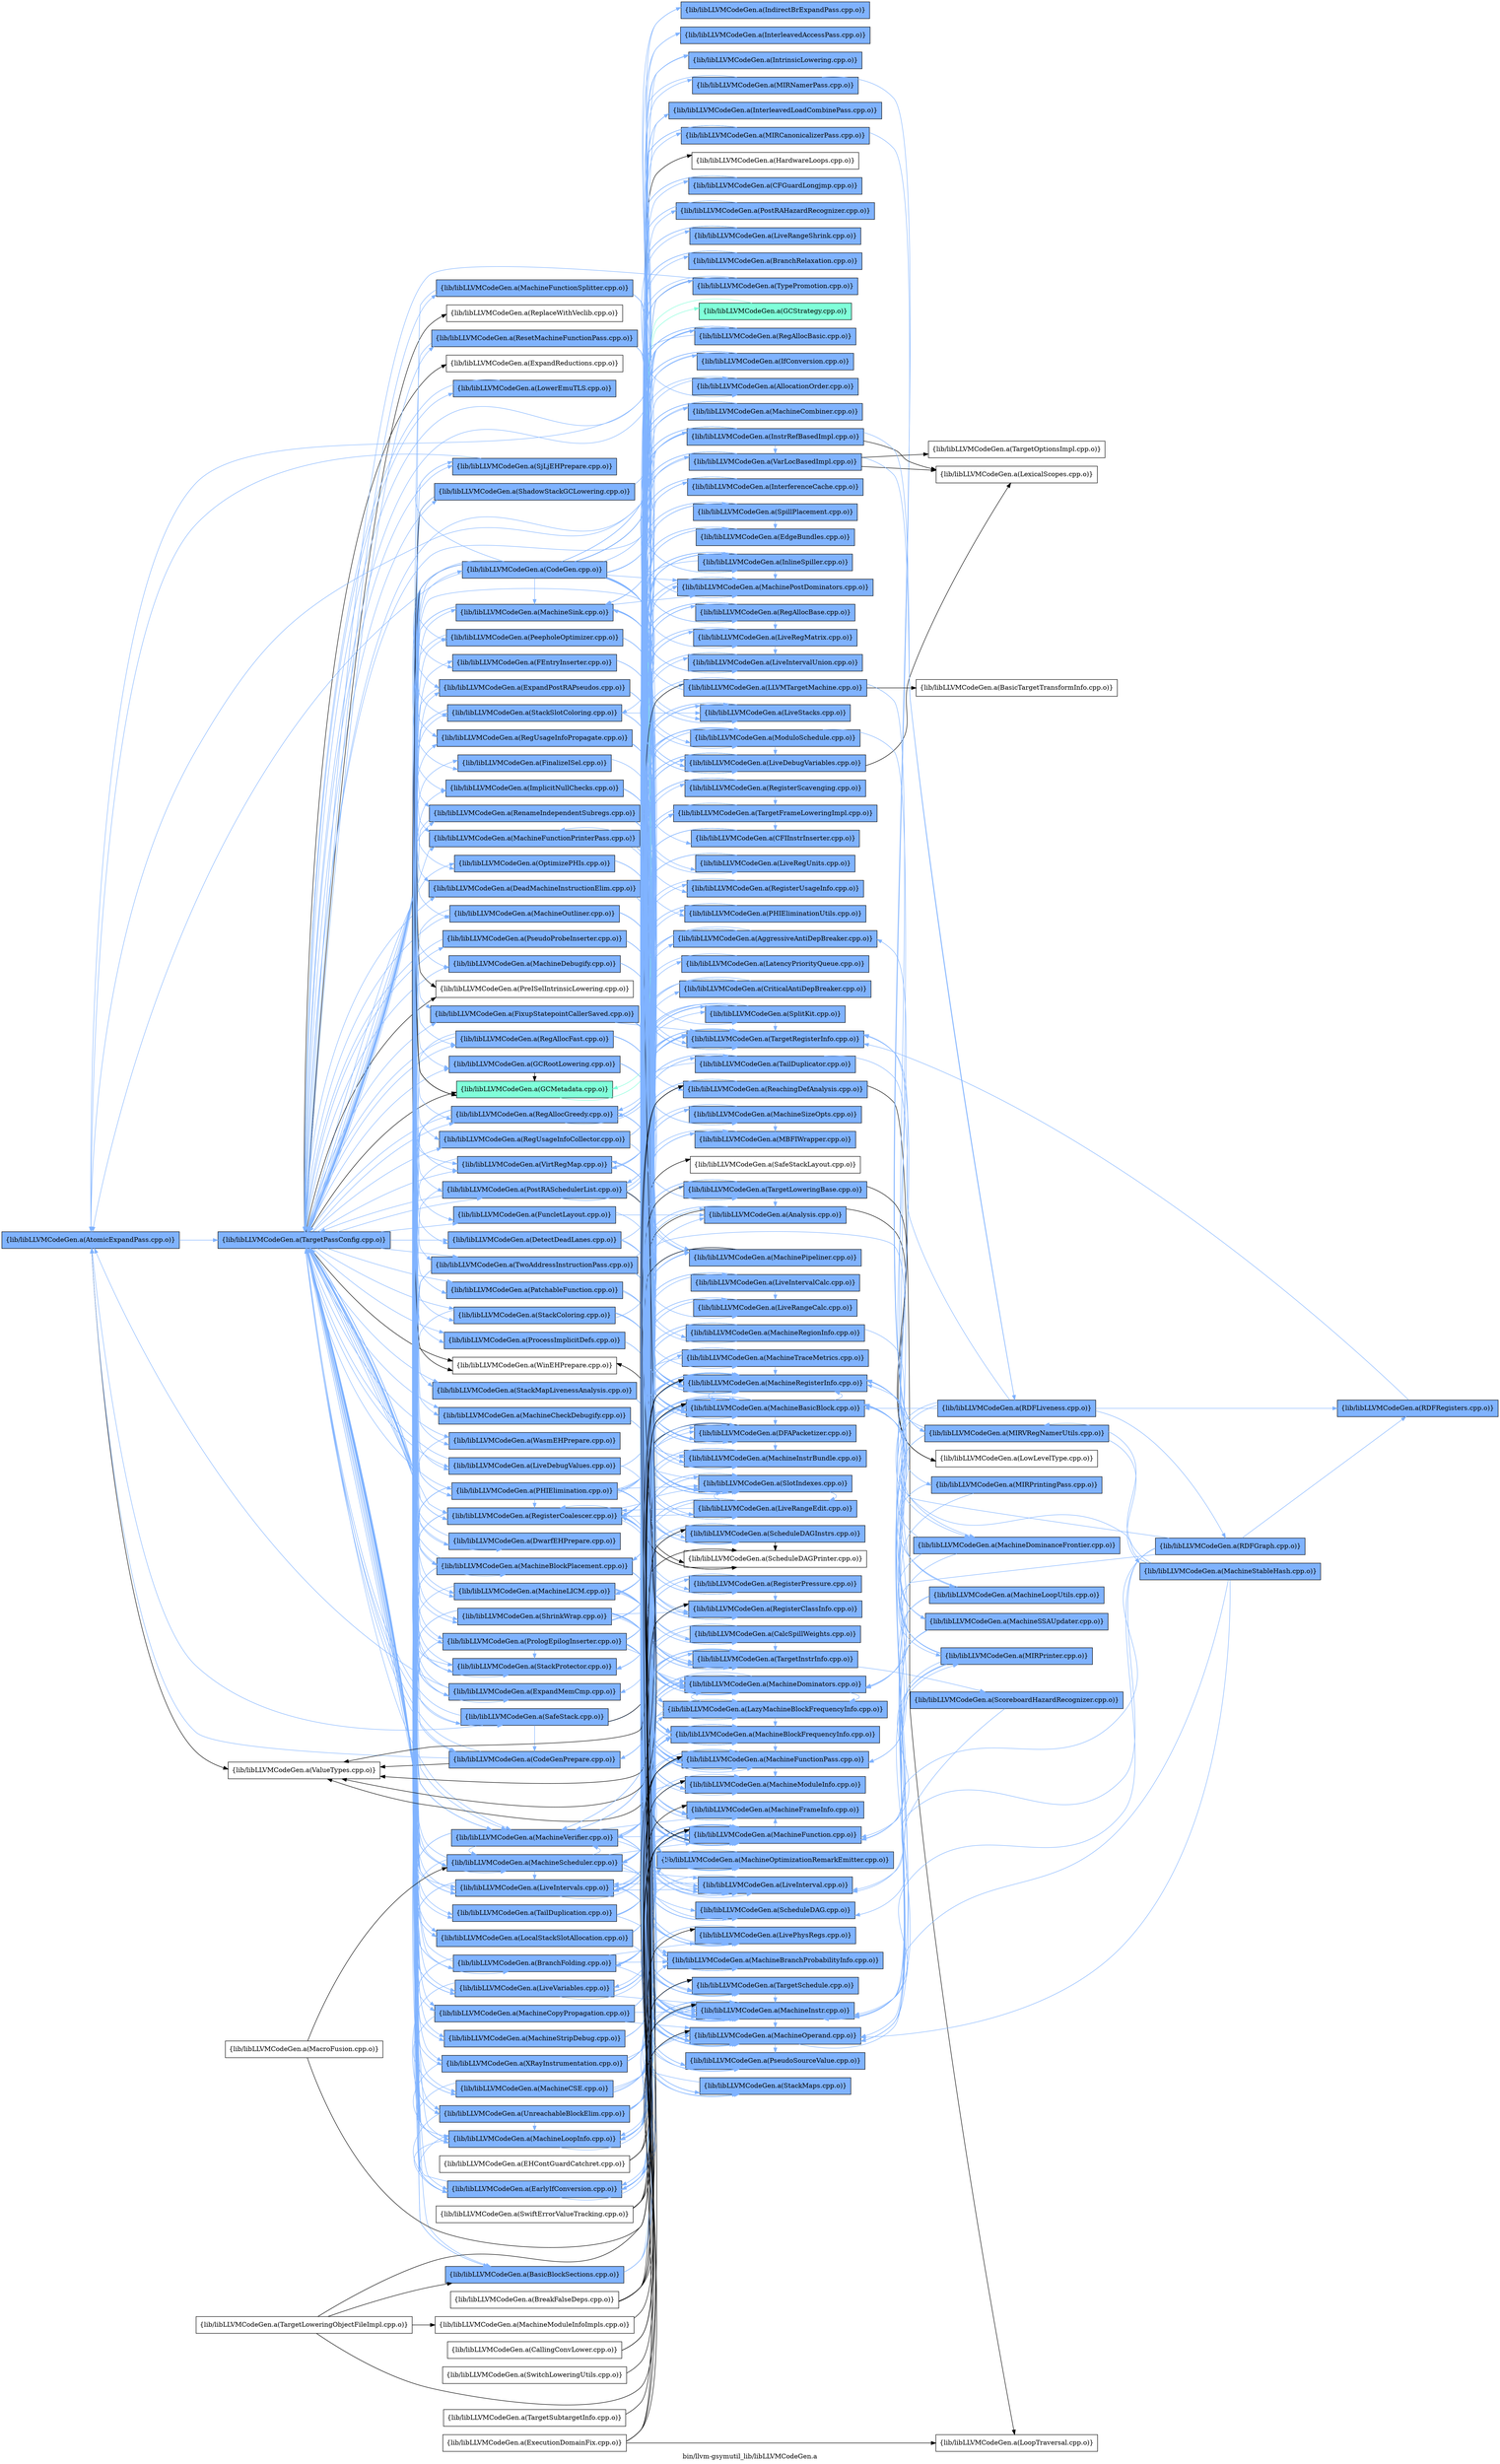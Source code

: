 digraph "bin/llvm-gsymutil_lib/libLLVMCodeGen.a" {
	label="bin/llvm-gsymutil_lib/libLLVMCodeGen.a";
	rankdir=LR;
	{ rank=same; Node0x5584ca7e66f8;  }
	{ rank=same; Node0x5584ca7f1a08; Node0x5584ca7f2c28;  }
	{ rank=same; Node0x5584ca7e4b28; Node0x5584ca7e2968; Node0x5584ca7ef618; Node0x5584ca7ec8c8; Node0x5584ca7e7d78; Node0x5584ca7e8fe8; Node0x5584ca7e7468; Node0x5584ca7e6c98; Node0x5584ca7ec2d8; Node0x5584ca7ef7f8; Node0x5584ca7ed6d8; Node0x5584ca7f2ea8; Node0x5584ca7f3b28; Node0x5584ca7f0428; Node0x5584ca7f0ce8; Node0x5584ca7ec7d8; Node0x5584ca7edf98; Node0x5584ca7edd18; Node0x5584ca7eead8; Node0x5584ca7eecb8; Node0x5584ca7ea938; Node0x5584ca7e03e8; Node0x5584ca7e4178; Node0x5584ca7f1288; Node0x5584ca7f03d8; Node0x5584ca7ef258; Node0x5584ca7f3df8; Node0x5584ca7f3588; Node0x5584ca7f2f98; Node0x5584ca7f26d8; Node0x5584ca7f1fa8; Node0x5584ca7f18c8; Node0x5584ca7e2d78; Node0x5584ca7f3768; Node0x5584ca7f3ee8; Node0x5584ca7ef7a8; Node0x5584ca7efb68; Node0x5584ca7f1698; Node0x5584ca7e36d8; Node0x5584ca7ee808; Node0x5584ca7f0dd8; Node0x5584ca7f1b98; Node0x5584ca7f38f8; Node0x5584ca7efbb8; Node0x5584ca7efb18; Node0x5584ca7f0b58; Node0x5584ca7f0e28; Node0x5584ca7e2af8; Node0x5584ca7e43f8; Node0x5584ca7e63d8; Node0x5584ca7e61a8; Node0x5584ca7e5398; Node0x5584ca7e48a8; Node0x5584ca7e40d8; Node0x5584ca7e3d68; Node0x5584ca7e3548; Node0x5584ca7e2e68; Node0x5584ca7e2508; Node0x5584ca7e1fb8; Node0x5584ca7ef6b8; Node0x5584ca7ef348; Node0x5584ca7f0f68; Node0x5584ca7f3ad8; Node0x5584ca7f3858; Node0x5584ca7eb0b8; Node0x5584ca7ec288; Node0x5584ca7ec378; Node0x5584ca7ea348; Node0x5584ca7eaac8;  }
	{ rank=same; Node0x5584ca7f02e8; Node0x5584ca7f1878; Node0x5584ca7f3038; Node0x5584ca7e81d8; Node0x5584ca7e96c8; Node0x5584ca7e6428; Node0x5584ca7e5208; Node0x5584ca7e7288; Node0x5584ca7e6478; Node0x5584ca7f2868; Node0x5584ca7f2368; Node0x5584ca7e43a8; Node0x5584ca7e4858; Node0x5584ca7e3138; Node0x5584ca7f0a18; Node0x5584ca7e1a18; Node0x5584ca7ecbe8; Node0x5584ca7ecf58; Node0x5584ca7f0b08; Node0x5584ca7e50c8; Node0x5584ca7eedf8; Node0x5584ca7eae38; Node0x5584ca7ede08; Node0x5584ca7ee4e8; Node0x5584ca7f37b8; Node0x5584ca7e7418; Node0x5584ca7ef118; Node0x5584ca7ef708; Node0x5584ca7eebc8; Node0x5584ca7f3448; Node0x5584ca7f2d68; Node0x5584ca7e1928; Node0x5584ca7e5a78; Node0x5584ca7e4ad8; Node0x5584ca7e80e8; Node0x5584ca7e5528; Node0x5584ca7e27d8; Node0x5584ca7ef2f8; Node0x5584ca7f1418; Node0x5584ca7ed548; Node0x5584ca7ec0f8; Node0x5584ca7e4358; Node0x5584ca7edc78; Node0x5584ca7eabb8; Node0x5584ca7ed8b8; Node0x5584ca7ed7c8; Node0x5584ca7efc08; Node0x5584ca7e3ea8; Node0x5584ca7e2fa8; Node0x5584ca7e37c8; Node0x5584ca7e35e8; Node0x5584ca7e6658; Node0x5584ca7e72d8; Node0x5584ca7e6f68; Node0x5584ca7e5f78; Node0x5584ca7e5ca8; Node0x5584ca7f27c8; Node0x5584ca7f0bf8; Node0x5584ca7ebd38; Node0x5584ca7f2138; Node0x5584ca7e92b8; Node0x5584ca7efcf8; Node0x5584ca7f06a8; Node0x5584ca7f0a68; Node0x5584ca7e2f58; Node0x5584ca7e3688; Node0x5584ca7ee038; Node0x5584ca7ef168; Node0x5584ca7efd48; Node0x5584ca7f1558; Node0x5584ca7eff78; Node0x5584ca7e2dc8; Node0x5584ca7f1918; Node0x5584ca7eeee8; Node0x5584ca7f1508; Node0x5584ca7f1328; Node0x5584ca7f2908; Node0x5584ca7dff88; Node0x5584ca7e3278; Node0x5584ca7f0d88; Node0x5584ca7e55c8; Node0x5584ca7eb338; Node0x5584ca7f33a8;  }
	{ rank=same; Node0x5584ca7e3458; Node0x5584ca7ef528; Node0x5584ca7efc58; Node0x5584ca7e5c08; Node0x5584ca7ef4d8; Node0x5584ca7e4588; Node0x5584ca7e4448; Node0x5584ca7f0c48; Node0x5584ca7f28b8; Node0x5584ca7e6928; Node0x5584ca7e4d08; Node0x5584ca7ed728; Node0x5584ca7f2228;  }

	Node0x5584ca7e66f8 [shape=record,shape=box,group=2,style=filled,fillcolor="0.600000 0.5 1",label="{lib/libLLVMCodeGen.a(AtomicExpandPass.cpp.o)}"];
	Node0x5584ca7e66f8 -> Node0x5584ca7f1a08[color="0.600000 0.5 1"];
	Node0x5584ca7e66f8 -> Node0x5584ca7f2c28;
	Node0x5584ca7e6928 [shape=record,shape=box,group=0,label="{lib/libLLVMCodeGen.a(BasicTargetTransformInfo.cpp.o)}"];
	Node0x5584ca7e6e78 [shape=record,shape=box,group=0,label="{lib/libLLVMCodeGen.a(BreakFalseDeps.cpp.o)}"];
	Node0x5584ca7e6e78 -> Node0x5584ca7e4ad8;
	Node0x5584ca7e6e78 -> Node0x5584ca7e81d8;
	Node0x5584ca7e6e78 -> Node0x5584ca7e6428;
	Node0x5584ca7e6e78 -> Node0x5584ca7edc78;
	Node0x5584ca7e6e78 -> Node0x5584ca7eedf8;
	Node0x5584ca7e5f78 [shape=record,shape=box,group=2,style=filled,fillcolor="0.600000 0.5 1",label="{lib/libLLVMCodeGen.a(CFGuardLongjmp.cpp.o)}"];
	Node0x5584ca7e5f78 -> Node0x5584ca7e1a18[color="0.600000 0.5 1"];
	Node0x5584ca7e5f78 -> Node0x5584ca7e81d8[color="0.600000 0.5 1"];
	Node0x5584ca7e5f78 -> Node0x5584ca7e96c8[color="0.600000 0.5 1"];
	Node0x5584ca7e5ca8 [shape=record,shape=box,group=2,style=filled,fillcolor="0.600000 0.5 1",label="{lib/libLLVMCodeGen.a(CFIInstrInserter.cpp.o)}"];
	Node0x5584ca7e5ca8 -> Node0x5584ca7f02e8[color="0.600000 0.5 1"];
	Node0x5584ca7e5ca8 -> Node0x5584ca7e1a18[color="0.600000 0.5 1"];
	Node0x5584ca7e5ca8 -> Node0x5584ca7e81d8[color="0.600000 0.5 1"];
	Node0x5584ca7e5ca8 -> Node0x5584ca7e96c8[color="0.600000 0.5 1"];
	Node0x5584ca7e4b28 [shape=record,shape=box,group=2,style=filled,fillcolor="0.600000 0.5 1",label="{lib/libLLVMCodeGen.a(EarlyIfConversion.cpp.o)}"];
	Node0x5584ca7e4b28 -> Node0x5584ca7f02e8[color="0.600000 0.5 1"];
	Node0x5584ca7e4b28 -> Node0x5584ca7f1878[color="0.600000 0.5 1"];
	Node0x5584ca7e4b28 -> Node0x5584ca7f3038[color="0.600000 0.5 1"];
	Node0x5584ca7e4b28 -> Node0x5584ca7e81d8[color="0.600000 0.5 1"];
	Node0x5584ca7e4b28 -> Node0x5584ca7e96c8[color="0.600000 0.5 1"];
	Node0x5584ca7e4b28 -> Node0x5584ca7e8fe8[color="0.600000 0.5 1"];
	Node0x5584ca7e4b28 -> Node0x5584ca7e6428[color="0.600000 0.5 1"];
	Node0x5584ca7e4b28 -> Node0x5584ca7e5208[color="0.600000 0.5 1"];
	Node0x5584ca7e4b28 -> Node0x5584ca7e7288[color="0.600000 0.5 1"];
	Node0x5584ca7e4b28 -> Node0x5584ca7e6478[color="0.600000 0.5 1"];
	Node0x5584ca7e4b28 -> Node0x5584ca7f2868[color="0.600000 0.5 1"];
	Node0x5584ca7e3818 [shape=record,shape=box,group=0,label="{lib/libLLVMCodeGen.a(EHContGuardCatchret.cpp.o)}"];
	Node0x5584ca7e3818 -> Node0x5584ca7f02e8;
	Node0x5584ca7e3818 -> Node0x5584ca7e81d8;
	Node0x5584ca7e3098 [shape=record,shape=box,group=0,label="{lib/libLLVMCodeGen.a(ExecutionDomainFix.cpp.o)}"];
	Node0x5584ca7e3098 -> Node0x5584ca7ef4d8;
	Node0x5584ca7e3098 -> Node0x5584ca7e81d8;
	Node0x5584ca7e3098 -> Node0x5584ca7e7288;
	Node0x5584ca7e3098 -> Node0x5584ca7edc78;
	Node0x5584ca7f27c8 [shape=record,shape=box,group=2,style=filled,fillcolor="0.600000 0.5 1",label="{lib/libLLVMCodeGen.a(IndirectBrExpandPass.cpp.o)}"];
	Node0x5584ca7f27c8 -> Node0x5584ca7f1a08[color="0.600000 0.5 1"];
	Node0x5584ca7f0bf8 [shape=record,shape=box,group=2,style=filled,fillcolor="0.600000 0.5 1",label="{lib/libLLVMCodeGen.a(InterleavedAccessPass.cpp.o)}"];
	Node0x5584ca7f0bf8 -> Node0x5584ca7f1a08[color="0.600000 0.5 1"];
	Node0x5584ca7ebd38 [shape=record,shape=box,group=2,style=filled,fillcolor="0.600000 0.5 1",label="{lib/libLLVMCodeGen.a(LiveRangeShrink.cpp.o)}"];
	Node0x5584ca7ebd38 -> Node0x5584ca7f02e8[color="0.600000 0.5 1"];
	Node0x5584ca7ebd38 -> Node0x5584ca7e81d8[color="0.600000 0.5 1"];
	Node0x5584ca7ebd38 -> Node0x5584ca7e96c8[color="0.600000 0.5 1"];
	Node0x5584ca7ebd38 -> Node0x5584ca7e7288[color="0.600000 0.5 1"];
	Node0x5584ca7eeee8 [shape=record,shape=box,group=2,style=filled,fillcolor="0.600000 0.5 1",label="{lib/libLLVMCodeGen.a(LLVMTargetMachine.cpp.o)}"];
	Node0x5584ca7eeee8 -> Node0x5584ca7e6928;
	Node0x5584ca7eeee8 -> Node0x5584ca7e92b8[color="0.600000 0.5 1"];
	Node0x5584ca7eeee8 -> Node0x5584ca7e4d08[color="0.600000 0.5 1"];
	Node0x5584ca7eeee8 -> Node0x5584ca7f1508[color="0.600000 0.5 1"];
	Node0x5584ca7eeee8 -> Node0x5584ca7f1a08[color="0.600000 0.5 1"];
	Node0x5584ca7eeee8 -> Node0x5584ca7f2c28;
	Node0x5584ca7f02e8 [shape=record,shape=box,group=2,style=filled,fillcolor="0.600000 0.5 1",label="{lib/libLLVMCodeGen.a(MachineBasicBlock.cpp.o)}"];
	Node0x5584ca7f02e8 -> Node0x5584ca7e50c8[color="0.600000 0.5 1"];
	Node0x5584ca7f02e8 -> Node0x5584ca7ef618[color="0.600000 0.5 1"];
	Node0x5584ca7f02e8 -> Node0x5584ca7e43a8[color="0.600000 0.5 1"];
	Node0x5584ca7f02e8 -> Node0x5584ca7e4ad8[color="0.600000 0.5 1"];
	Node0x5584ca7f02e8 -> Node0x5584ca7ec8c8[color="0.600000 0.5 1"];
	Node0x5584ca7f02e8 -> Node0x5584ca7f3038[color="0.600000 0.5 1"];
	Node0x5584ca7f02e8 -> Node0x5584ca7e1a18[color="0.600000 0.5 1"];
	Node0x5584ca7f02e8 -> Node0x5584ca7e80e8[color="0.600000 0.5 1"];
	Node0x5584ca7f02e8 -> Node0x5584ca7e96c8[color="0.600000 0.5 1"];
	Node0x5584ca7f02e8 -> Node0x5584ca7e8fe8[color="0.600000 0.5 1"];
	Node0x5584ca7f02e8 -> Node0x5584ca7e7288[color="0.600000 0.5 1"];
	Node0x5584ca7f02e8 -> Node0x5584ca7ecbe8[color="0.600000 0.5 1"];
	Node0x5584ca7f02e8 -> Node0x5584ca7f0b08[color="0.600000 0.5 1"];
	Node0x5584ca7f2138 [shape=record,shape=box,group=2,style=filled,fillcolor="0.600000 0.5 1",label="{lib/libLLVMCodeGen.a(MachineCombiner.cpp.o)}"];
	Node0x5584ca7f2138 -> Node0x5584ca7ef2f8[color="0.600000 0.5 1"];
	Node0x5584ca7f2138 -> Node0x5584ca7f02e8[color="0.600000 0.5 1"];
	Node0x5584ca7f2138 -> Node0x5584ca7f3038[color="0.600000 0.5 1"];
	Node0x5584ca7f2138 -> Node0x5584ca7e1a18[color="0.600000 0.5 1"];
	Node0x5584ca7f2138 -> Node0x5584ca7e81d8[color="0.600000 0.5 1"];
	Node0x5584ca7f2138 -> Node0x5584ca7e96c8[color="0.600000 0.5 1"];
	Node0x5584ca7f2138 -> Node0x5584ca7e8fe8[color="0.600000 0.5 1"];
	Node0x5584ca7f2138 -> Node0x5584ca7e7288[color="0.600000 0.5 1"];
	Node0x5584ca7f2138 -> Node0x5584ca7e5528[color="0.600000 0.5 1"];
	Node0x5584ca7f2138 -> Node0x5584ca7e6478[color="0.600000 0.5 1"];
	Node0x5584ca7f2138 -> Node0x5584ca7eedf8[color="0.600000 0.5 1"];
	Node0x5584ca7f2138 -> Node0x5584ca7f2868[color="0.600000 0.5 1"];
	Node0x5584ca7e1a18 [shape=record,shape=box,group=2,style=filled,fillcolor="0.600000 0.5 1",label="{lib/libLLVMCodeGen.a(MachineFunction.cpp.o)}"];
	Node0x5584ca7e1a18 -> Node0x5584ca7f02e8[color="0.600000 0.5 1"];
	Node0x5584ca7e1a18 -> Node0x5584ca7f37b8[color="0.600000 0.5 1"];
	Node0x5584ca7e1a18 -> Node0x5584ca7e96c8[color="0.600000 0.5 1"];
	Node0x5584ca7e1a18 -> Node0x5584ca7e92b8[color="0.600000 0.5 1"];
	Node0x5584ca7e1a18 -> Node0x5584ca7e6428[color="0.600000 0.5 1"];
	Node0x5584ca7e1a18 -> Node0x5584ca7e7288[color="0.600000 0.5 1"];
	Node0x5584ca7e1a18 -> Node0x5584ca7ec0f8[color="0.600000 0.5 1"];
	Node0x5584ca7e1a18 -> Node0x5584ca7f0b08[color="0.600000 0.5 1"];
	Node0x5584ca7e1a18 -> Node0x5584ca7ec378;
	Node0x5584ca7e81d8 [shape=record,shape=box,group=2,style=filled,fillcolor="0.600000 0.5 1",label="{lib/libLLVMCodeGen.a(MachineFunctionPass.cpp.o)}"];
	Node0x5584ca7e81d8 -> Node0x5584ca7e7d78[color="0.600000 0.5 1"];
	Node0x5584ca7e81d8 -> Node0x5584ca7e92b8[color="0.600000 0.5 1"];
	Node0x5584ca7e81d8 -> Node0x5584ca7e5208[color="0.600000 0.5 1"];
	Node0x5584ca7e96c8 [shape=record,shape=box,group=2,style=filled,fillcolor="0.600000 0.5 1",label="{lib/libLLVMCodeGen.a(MachineInstr.cpp.o)}"];
	Node0x5584ca7e96c8 -> Node0x5584ca7f02e8[color="0.600000 0.5 1"];
	Node0x5584ca7e96c8 -> Node0x5584ca7e1a18[color="0.600000 0.5 1"];
	Node0x5584ca7e96c8 -> Node0x5584ca7e6428[color="0.600000 0.5 1"];
	Node0x5584ca7e96c8 -> Node0x5584ca7e7288[color="0.600000 0.5 1"];
	Node0x5584ca7e96c8 -> Node0x5584ca7ecf58[color="0.600000 0.5 1"];
	Node0x5584ca7e96c8 -> Node0x5584ca7f0b08[color="0.600000 0.5 1"];
	Node0x5584ca7e7468 [shape=record,shape=box,group=2,style=filled,fillcolor="0.600000 0.5 1",label="{lib/libLLVMCodeGen.a(MachineScheduler.cpp.o)}"];
	Node0x5584ca7e7468 -> Node0x5584ca7e50c8[color="0.600000 0.5 1"];
	Node0x5584ca7e7468 -> Node0x5584ca7ef618[color="0.600000 0.5 1"];
	Node0x5584ca7e7468 -> Node0x5584ca7e43a8[color="0.600000 0.5 1"];
	Node0x5584ca7e7468 -> Node0x5584ca7f02e8[color="0.600000 0.5 1"];
	Node0x5584ca7e7468 -> Node0x5584ca7f3038[color="0.600000 0.5 1"];
	Node0x5584ca7e7468 -> Node0x5584ca7e1a18[color="0.600000 0.5 1"];
	Node0x5584ca7e7468 -> Node0x5584ca7e81d8[color="0.600000 0.5 1"];
	Node0x5584ca7e7468 -> Node0x5584ca7e96c8[color="0.600000 0.5 1"];
	Node0x5584ca7e7468 -> Node0x5584ca7e8fe8[color="0.600000 0.5 1"];
	Node0x5584ca7e7468 -> Node0x5584ca7e6c98[color="0.600000 0.5 1"];
	Node0x5584ca7e7468 -> Node0x5584ca7eedf8[color="0.600000 0.5 1"];
	Node0x5584ca7e7468 -> Node0x5584ca7eae38[color="0.600000 0.5 1"];
	Node0x5584ca7e7468 -> Node0x5584ca7ede08[color="0.600000 0.5 1"];
	Node0x5584ca7e7468 -> Node0x5584ca7ee4e8[color="0.600000 0.5 1"];
	Node0x5584ca7e7468 -> Node0x5584ca7ecbe8[color="0.600000 0.5 1"];
	Node0x5584ca7e7468 -> Node0x5584ca7f1a08[color="0.600000 0.5 1"];
	Node0x5584ca7e7468 -> Node0x5584ca7f2868[color="0.600000 0.5 1"];
	Node0x5584ca7ec2d8 [shape=record,shape=box,group=2,style=filled,fillcolor="0.600000 0.5 1",label="{lib/libLLVMCodeGen.a(PseudoProbeInserter.cpp.o)}"];
	Node0x5584ca7ec2d8 -> Node0x5584ca7f02e8[color="0.600000 0.5 1"];
	Node0x5584ca7ec2d8 -> Node0x5584ca7e1a18[color="0.600000 0.5 1"];
	Node0x5584ca7ec2d8 -> Node0x5584ca7e81d8[color="0.600000 0.5 1"];
	Node0x5584ca7ec2d8 -> Node0x5584ca7e96c8[color="0.600000 0.5 1"];
	Node0x5584ca7ec2d8 -> Node0x5584ca7f1a08[color="0.600000 0.5 1"];
	Node0x5584ca7edc78 [shape=record,shape=box,group=2,style=filled,fillcolor="0.600000 0.5 1",label="{lib/libLLVMCodeGen.a(ReachingDefAnalysis.cpp.o)}"];
	Node0x5584ca7edc78 -> Node0x5584ca7e4ad8[color="0.600000 0.5 1"];
	Node0x5584ca7edc78 -> Node0x5584ca7ef4d8;
	Node0x5584ca7edc78 -> Node0x5584ca7f02e8[color="0.600000 0.5 1"];
	Node0x5584ca7edc78 -> Node0x5584ca7e81d8[color="0.600000 0.5 1"];
	Node0x5584ca7edc78 -> Node0x5584ca7e96c8[color="0.600000 0.5 1"];
	Node0x5584ca7f1328 [shape=record,shape=box,group=2,style=filled,fillcolor="0.600000 0.5 1",label="{lib/libLLVMCodeGen.a(TargetFrameLoweringImpl.cpp.o)}"];
	Node0x5584ca7f1328 -> Node0x5584ca7e5ca8[color="0.600000 0.5 1"];
	Node0x5584ca7f1328 -> Node0x5584ca7f37b8[color="0.600000 0.5 1"];
	Node0x5584ca7f1328 -> Node0x5584ca7e7288[color="0.600000 0.5 1"];
	Node0x5584ca7ef708 [shape=record,shape=box,group=2,style=filled,fillcolor="0.600000 0.5 1",label="{lib/libLLVMCodeGen.a(TargetInstrInfo.cpp.o)}"];
	Node0x5584ca7ef708 -> Node0x5584ca7f02e8[color="0.600000 0.5 1"];
	Node0x5584ca7ef708 -> Node0x5584ca7e1a18[color="0.600000 0.5 1"];
	Node0x5584ca7ef708 -> Node0x5584ca7e96c8[color="0.600000 0.5 1"];
	Node0x5584ca7ef708 -> Node0x5584ca7e6428[color="0.600000 0.5 1"];
	Node0x5584ca7ef708 -> Node0x5584ca7e7288[color="0.600000 0.5 1"];
	Node0x5584ca7ef708 -> Node0x5584ca7ede08[color="0.600000 0.5 1"];
	Node0x5584ca7ef708 -> Node0x5584ca7ecf58[color="0.600000 0.5 1"];
	Node0x5584ca7ef708 -> Node0x5584ca7ef528[color="0.600000 0.5 1"];
	Node0x5584ca7ef708 -> Node0x5584ca7f2868[color="0.600000 0.5 1"];
	Node0x5584ca7f1508 [shape=record,shape=box,group=2,style=filled,fillcolor="0.600000 0.5 1",label="{lib/libLLVMCodeGen.a(TargetLoweringBase.cpp.o)}"];
	Node0x5584ca7f1508 -> Node0x5584ca7e5a78[color="0.600000 0.5 1"];
	Node0x5584ca7f1508 -> Node0x5584ca7efc58;
	Node0x5584ca7f1508 -> Node0x5584ca7f02e8[color="0.600000 0.5 1"];
	Node0x5584ca7f1508 -> Node0x5584ca7e1a18[color="0.600000 0.5 1"];
	Node0x5584ca7f1508 -> Node0x5584ca7e96c8[color="0.600000 0.5 1"];
	Node0x5584ca7f1508 -> Node0x5584ca7e6428[color="0.600000 0.5 1"];
	Node0x5584ca7f1508 -> Node0x5584ca7e7288[color="0.600000 0.5 1"];
	Node0x5584ca7f1508 -> Node0x5584ca7f2c28;
	Node0x5584ca7f0e78 [shape=record,shape=box,group=0,label="{lib/libLLVMCodeGen.a(TargetLoweringObjectFileImpl.cpp.o)}"];
	Node0x5584ca7f0e78 -> Node0x5584ca7f02e8;
	Node0x5584ca7f0e78 -> Node0x5584ca7e1a18;
	Node0x5584ca7f0e78 -> Node0x5584ca7f06f8;
	Node0x5584ca7f0e78 -> Node0x5584ca7f2ea8;
	Node0x5584ca7f1a08 [shape=record,shape=box,group=2,style=filled,fillcolor="0.600000 0.5 1",label="{lib/libLLVMCodeGen.a(TargetPassConfig.cpp.o)}"];
	Node0x5584ca7f1a08 -> Node0x5584ca7e4b28[color="0.600000 0.5 1"];
	Node0x5584ca7f1a08 -> Node0x5584ca7e2968;
	Node0x5584ca7f1a08 -> Node0x5584ca7ef618[color="0.600000 0.5 1"];
	Node0x5584ca7f1a08 -> Node0x5584ca7ec8c8[color="0.600000 0.5 1"];
	Node0x5584ca7f1a08 -> Node0x5584ca7e7d78[color="0.600000 0.5 1"];
	Node0x5584ca7f1a08 -> Node0x5584ca7e8fe8[color="0.600000 0.5 1"];
	Node0x5584ca7f1a08 -> Node0x5584ca7e7468[color="0.600000 0.5 1"];
	Node0x5584ca7f1a08 -> Node0x5584ca7e6c98[color="0.600000 0.5 1"];
	Node0x5584ca7f1a08 -> Node0x5584ca7ec2d8[color="0.600000 0.5 1"];
	Node0x5584ca7f1a08 -> Node0x5584ca7ef7f8[color="0.600000 0.5 1"];
	Node0x5584ca7f1a08 -> Node0x5584ca7ed6d8[color="0.600000 0.5 1"];
	Node0x5584ca7f1a08 -> Node0x5584ca7f2ea8[color="0.600000 0.5 1"];
	Node0x5584ca7f1a08 -> Node0x5584ca7f3b28[color="0.600000 0.5 1"];
	Node0x5584ca7f1a08 -> Node0x5584ca7f0428[color="0.600000 0.5 1"];
	Node0x5584ca7f1a08 -> Node0x5584ca7f0ce8[color="0.600000 0.5 1"];
	Node0x5584ca7f1a08 -> Node0x5584ca7ec7d8[color="0.600000 0.5 1"];
	Node0x5584ca7f1a08 -> Node0x5584ca7edf98[color="0.600000 0.5 1"];
	Node0x5584ca7f1a08 -> Node0x5584ca7edd18[color="0.600000 0.5 1"];
	Node0x5584ca7f1a08 -> Node0x5584ca7eead8[color="0.600000 0.5 1"];
	Node0x5584ca7f1a08 -> Node0x5584ca7eecb8[color="0.600000 0.5 1"];
	Node0x5584ca7f1a08 -> Node0x5584ca7ea938[color="0.600000 0.5 1"];
	Node0x5584ca7f1a08 -> Node0x5584ca7e03e8[color="0.600000 0.5 1"];
	Node0x5584ca7f1a08 -> Node0x5584ca7e4178[color="0.600000 0.5 1"];
	Node0x5584ca7f1a08 -> Node0x5584ca7f1288[color="0.600000 0.5 1"];
	Node0x5584ca7f1a08 -> Node0x5584ca7f03d8[color="0.600000 0.5 1"];
	Node0x5584ca7f1a08 -> Node0x5584ca7ef258[color="0.600000 0.5 1"];
	Node0x5584ca7f1a08 -> Node0x5584ca7f3df8[color="0.600000 0.5 1"];
	Node0x5584ca7f1a08 -> Node0x5584ca7f3588[color="0.600000 0.5 1"];
	Node0x5584ca7f1a08 -> Node0x5584ca7f2f98[color="0.600000 0.5 1"];
	Node0x5584ca7f1a08 -> Node0x5584ca7f26d8[color="0.600000 0.5 1"];
	Node0x5584ca7f1a08 -> Node0x5584ca7f1fa8[color="0.600000 0.5 1"];
	Node0x5584ca7f1a08 -> Node0x5584ca7f18c8[color="0.600000 0.5 1"];
	Node0x5584ca7f1a08 -> Node0x5584ca7e2d78[color="0.600000 0.5 1"];
	Node0x5584ca7f1a08 -> Node0x5584ca7f3768[color="0.600000 0.5 1"];
	Node0x5584ca7f1a08 -> Node0x5584ca7f3ee8[color="0.600000 0.5 1"];
	Node0x5584ca7f1a08 -> Node0x5584ca7ef7a8[color="0.600000 0.5 1"];
	Node0x5584ca7f1a08 -> Node0x5584ca7efb68[color="0.600000 0.5 1"];
	Node0x5584ca7f1a08 -> Node0x5584ca7f1698[color="0.600000 0.5 1"];
	Node0x5584ca7f1a08 -> Node0x5584ca7e36d8[color="0.600000 0.5 1"];
	Node0x5584ca7f1a08 -> Node0x5584ca7ee808[color="0.600000 0.5 1"];
	Node0x5584ca7f1a08 -> Node0x5584ca7f0dd8[color="0.600000 0.5 1"];
	Node0x5584ca7f1a08 -> Node0x5584ca7f1b98[color="0.600000 0.5 1"];
	Node0x5584ca7f1a08 -> Node0x5584ca7f38f8[color="0.600000 0.5 1"];
	Node0x5584ca7f1a08 -> Node0x5584ca7efbb8[color="0.600000 0.5 1"];
	Node0x5584ca7f1a08 -> Node0x5584ca7efb18[color="0.600000 0.5 1"];
	Node0x5584ca7f1a08 -> Node0x5584ca7f0b58;
	Node0x5584ca7f1a08 -> Node0x5584ca7f0e28[color="0.600000 0.5 1"];
	Node0x5584ca7f1a08 -> Node0x5584ca7e2af8[color="0.600000 0.5 1"];
	Node0x5584ca7f1a08 -> Node0x5584ca7e43f8[color="0.600000 0.5 1"];
	Node0x5584ca7f1a08 -> Node0x5584ca7e63d8[color="0.600000 0.5 1"];
	Node0x5584ca7f1a08 -> Node0x5584ca7e61a8[color="0.600000 0.5 1"];
	Node0x5584ca7f1a08 -> Node0x5584ca7e5398[color="0.600000 0.5 1"];
	Node0x5584ca7f1a08 -> Node0x5584ca7e48a8[color="0.600000 0.5 1"];
	Node0x5584ca7f1a08 -> Node0x5584ca7e40d8[color="0.600000 0.5 1"];
	Node0x5584ca7f1a08 -> Node0x5584ca7e3d68[color="0.600000 0.5 1"];
	Node0x5584ca7f1a08 -> Node0x5584ca7e3548[color="0.600000 0.5 1"];
	Node0x5584ca7f1a08 -> Node0x5584ca7e2e68[color="0.600000 0.5 1"];
	Node0x5584ca7f1a08 -> Node0x5584ca7e2508;
	Node0x5584ca7f1a08 -> Node0x5584ca7e1fb8;
	Node0x5584ca7f1a08 -> Node0x5584ca7ef6b8[color="0.600000 0.5 1"];
	Node0x5584ca7f1a08 -> Node0x5584ca7ef348[color="0.600000 0.5 1"];
	Node0x5584ca7f1a08 -> Node0x5584ca7f0f68[color="0.600000 0.5 1"];
	Node0x5584ca7f1a08 -> Node0x5584ca7f3ad8[color="0.600000 0.5 1"];
	Node0x5584ca7f1a08 -> Node0x5584ca7f3858[color="0.600000 0.5 1"];
	Node0x5584ca7f1a08 -> Node0x5584ca7eb0b8[color="0.600000 0.5 1"];
	Node0x5584ca7f1a08 -> Node0x5584ca7ec288[color="0.600000 0.5 1"];
	Node0x5584ca7f1a08 -> Node0x5584ca7ec378;
	Node0x5584ca7f1a08 -> Node0x5584ca7ea348[color="0.600000 0.5 1"];
	Node0x5584ca7f1a08 -> Node0x5584ca7eaac8[color="0.600000 0.5 1"];
	Node0x5584ca7f0b08 [shape=record,shape=box,group=2,style=filled,fillcolor="0.600000 0.5 1",label="{lib/libLLVMCodeGen.a(TargetRegisterInfo.cpp.o)}"];
	Node0x5584ca7f0b08 -> Node0x5584ca7e7288[color="0.600000 0.5 1"];
	Node0x5584ca7f0b08 -> Node0x5584ca7ef708[color="0.600000 0.5 1"];
	Node0x5584ca7f2598 [shape=record,shape=box,group=0,label="{lib/libLLVMCodeGen.a(TargetSubtargetInfo.cpp.o)}"];
	Node0x5584ca7f2598 -> Node0x5584ca7f2868;
	Node0x5584ca7f2c28 [shape=record,shape=box,group=0,label="{lib/libLLVMCodeGen.a(ValueTypes.cpp.o)}"];
	Node0x5584ca7e92b8 [shape=record,shape=box,group=2,style=filled,fillcolor="0.600000 0.5 1",label="{lib/libLLVMCodeGen.a(MachineModuleInfo.cpp.o)}"];
	Node0x5584ca7e92b8 -> Node0x5584ca7e1a18[color="0.600000 0.5 1"];
	Node0x5584ca7ed8b8 [shape=record,shape=box,group=2,style=filled,fillcolor="0.600000 0.5 1",label="{lib/libLLVMCodeGen.a(LiveRegMatrix.cpp.o)}"];
	Node0x5584ca7ed8b8 -> Node0x5584ca7ef618[color="0.600000 0.5 1"];
	Node0x5584ca7ed8b8 -> Node0x5584ca7e43a8[color="0.600000 0.5 1"];
	Node0x5584ca7ed8b8 -> Node0x5584ca7ed7c8[color="0.600000 0.5 1"];
	Node0x5584ca7ed8b8 -> Node0x5584ca7e81d8[color="0.600000 0.5 1"];
	Node0x5584ca7ed8b8 -> Node0x5584ca7eb0b8[color="0.600000 0.5 1"];
	Node0x5584ca7e6428 [shape=record,shape=box,group=2,style=filled,fillcolor="0.600000 0.5 1",label="{lib/libLLVMCodeGen.a(MachineOperand.cpp.o)}"];
	Node0x5584ca7e6428 -> Node0x5584ca7f02e8[color="0.600000 0.5 1"];
	Node0x5584ca7e6428 -> Node0x5584ca7e1a18[color="0.600000 0.5 1"];
	Node0x5584ca7e6428 -> Node0x5584ca7e7288[color="0.600000 0.5 1"];
	Node0x5584ca7e6428 -> Node0x5584ca7e3458[color="0.600000 0.5 1"];
	Node0x5584ca7e6428 -> Node0x5584ca7ec0f8[color="0.600000 0.5 1"];
	Node0x5584ca7e6428 -> Node0x5584ca7f0b08[color="0.600000 0.5 1"];
	Node0x5584ca7e7288 [shape=record,shape=box,group=2,style=filled,fillcolor="0.600000 0.5 1",label="{lib/libLLVMCodeGen.a(MachineRegisterInfo.cpp.o)}"];
	Node0x5584ca7e7288 -> Node0x5584ca7f02e8[color="0.600000 0.5 1"];
	Node0x5584ca7e7288 -> Node0x5584ca7e1a18[color="0.600000 0.5 1"];
	Node0x5584ca7e7288 -> Node0x5584ca7e96c8[color="0.600000 0.5 1"];
	Node0x5584ca7e7288 -> Node0x5584ca7e6428[color="0.600000 0.5 1"];
	Node0x5584ca7e7288 -> Node0x5584ca7f0b08[color="0.600000 0.5 1"];
	Node0x5584ca7e6bf8 [shape=record,shape=box,group=0,label="{lib/libLLVMCodeGen.a(CallingConvLower.cpp.o)}"];
	Node0x5584ca7e6bf8 -> Node0x5584ca7f37b8;
	Node0x5584ca7e6bf8 -> Node0x5584ca7e1a18;
	Node0x5584ca7f0d88 [shape=record,shape=box,group=2,style=filled,fillcolor="0.600000 0.5 1",label="{lib/libLLVMCodeGen.a(IntrinsicLowering.cpp.o)}"];
	Node0x5584ca7f0d88 -> Node0x5584ca7e66f8[color="0.600000 0.5 1"];
	Node0x5584ca7f37b8 [shape=record,shape=box,group=2,style=filled,fillcolor="0.600000 0.5 1",label="{lib/libLLVMCodeGen.a(MachineFrameInfo.cpp.o)}"];
	Node0x5584ca7f37b8 -> Node0x5584ca7e7288[color="0.600000 0.5 1"];
	Node0x5584ca7e4ad8 [shape=record,shape=box,group=2,style=filled,fillcolor="0.600000 0.5 1",label="{lib/libLLVMCodeGen.a(LivePhysRegs.cpp.o)}"];
	Node0x5584ca7e4ad8 -> Node0x5584ca7f02e8[color="0.600000 0.5 1"];
	Node0x5584ca7e4ad8 -> Node0x5584ca7e96c8[color="0.600000 0.5 1"];
	Node0x5584ca7e4ad8 -> Node0x5584ca7e7288[color="0.600000 0.5 1"];
	Node0x5584ca7e4ad8 -> Node0x5584ca7f0b08[color="0.600000 0.5 1"];
	Node0x5584ca7ec8c8 [shape=record,shape=box,group=2,style=filled,fillcolor="0.600000 0.5 1",label="{lib/libLLVMCodeGen.a(LiveVariables.cpp.o)}"];
	Node0x5584ca7ec8c8 -> Node0x5584ca7e50c8[color="0.600000 0.5 1"];
	Node0x5584ca7ec8c8 -> Node0x5584ca7f02e8[color="0.600000 0.5 1"];
	Node0x5584ca7ec8c8 -> Node0x5584ca7e81d8[color="0.600000 0.5 1"];
	Node0x5584ca7ec8c8 -> Node0x5584ca7e96c8[color="0.600000 0.5 1"];
	Node0x5584ca7ec8c8 -> Node0x5584ca7e7288[color="0.600000 0.5 1"];
	Node0x5584ca7ec8c8 -> Node0x5584ca7f3858[color="0.600000 0.5 1"];
	Node0x5584ca7f3038 [shape=record,shape=box,group=2,style=filled,fillcolor="0.600000 0.5 1",label="{lib/libLLVMCodeGen.a(MachineDominators.cpp.o)}"];
	Node0x5584ca7f3038 -> Node0x5584ca7e4b28[color="0.600000 0.5 1"];
	Node0x5584ca7f3038 -> Node0x5584ca7ef2f8[color="0.600000 0.5 1"];
	Node0x5584ca7f3038 -> Node0x5584ca7f02e8[color="0.600000 0.5 1"];
	Node0x5584ca7f3038 -> Node0x5584ca7e81d8[color="0.600000 0.5 1"];
	Node0x5584ca7f2228 [shape=record,shape=box,group=0,label="{lib/libLLVMCodeGen.a(TargetOptionsImpl.cpp.o)}"];
	Node0x5584ca7e5a78 [shape=record,shape=box,group=2,style=filled,fillcolor="0.600000 0.5 1",label="{lib/libLLVMCodeGen.a(Analysis.cpp.o)}"];
	Node0x5584ca7e5a78 -> Node0x5584ca7efc58;
	Node0x5584ca7e5a78 -> Node0x5584ca7f02e8[color="0.600000 0.5 1"];
	Node0x5584ca7e5a78 -> Node0x5584ca7e96c8[color="0.600000 0.5 1"];
	Node0x5584ca7e5a78 -> Node0x5584ca7f2c28;
	Node0x5584ca7efc58 [shape=record,shape=box,group=0,label="{lib/libLLVMCodeGen.a(LowLevelType.cpp.o)}"];
	Node0x5584ca7ebb58 [shape=record,shape=box,group=0,label="{lib/libLLVMCodeGen.a(MacroFusion.cpp.o)}"];
	Node0x5584ca7ebb58 -> Node0x5584ca7e7468;
	Node0x5584ca7ebb58 -> Node0x5584ca7ee4e8;
	Node0x5584ca7e8fe8 [shape=record,shape=box,group=2,style=filled,fillcolor="0.600000 0.5 1",label="{lib/libLLVMCodeGen.a(MachineLoopInfo.cpp.o)}"];
	Node0x5584ca7e8fe8 -> Node0x5584ca7e4b28[color="0.600000 0.5 1"];
	Node0x5584ca7e8fe8 -> Node0x5584ca7f02e8[color="0.600000 0.5 1"];
	Node0x5584ca7e8fe8 -> Node0x5584ca7f3038[color="0.600000 0.5 1"];
	Node0x5584ca7e8fe8 -> Node0x5584ca7e81d8[color="0.600000 0.5 1"];
	Node0x5584ca7e8fe8 -> Node0x5584ca7e96c8[color="0.600000 0.5 1"];
	Node0x5584ca7e8fe8 -> Node0x5584ca7e7288[color="0.600000 0.5 1"];
	Node0x5584ca7e4358 [shape=record,shape=box,group=2,style=filled,fillcolor="0.600000 0.5 1",label="{lib/libLLVMCodeGen.a(EdgeBundles.cpp.o)}"];
	Node0x5584ca7e4358 -> Node0x5584ca7f02e8[color="0.600000 0.5 1"];
	Node0x5584ca7e4358 -> Node0x5584ca7e81d8[color="0.600000 0.5 1"];
	Node0x5584ca7f28b8 [shape=record,shape=box,group=2,style=filled,fillcolor="0.600000 0.5 1",label="{lib/libLLVMCodeGen.a(MachineDominanceFrontier.cpp.o)}"];
	Node0x5584ca7f28b8 -> Node0x5584ca7f02e8[color="0.600000 0.5 1"];
	Node0x5584ca7f28b8 -> Node0x5584ca7f3038[color="0.600000 0.5 1"];
	Node0x5584ca7f28b8 -> Node0x5584ca7e81d8[color="0.600000 0.5 1"];
	Node0x5584ca7ec918 [shape=record,shape=box,group=2,style=filled,fillcolor="0.600000 0.5 1",label="{lib/libLLVMCodeGen.a(RDFGraph.cpp.o)}"];
	Node0x5584ca7ec918 -> Node0x5584ca7e43a8[color="0.600000 0.5 1"];
	Node0x5584ca7ec918 -> Node0x5584ca7f02e8[color="0.600000 0.5 1"];
	Node0x5584ca7ec918 -> Node0x5584ca7f3038[color="0.600000 0.5 1"];
	Node0x5584ca7ec918 -> Node0x5584ca7e1a18[color="0.600000 0.5 1"];
	Node0x5584ca7ec918 -> Node0x5584ca7e96c8[color="0.600000 0.5 1"];
	Node0x5584ca7ec918 -> Node0x5584ca7ed4f8[color="0.600000 0.5 1"];
	Node0x5584ca7ed728 [shape=record,shape=box,group=2,style=filled,fillcolor="0.600000 0.5 1",label="{lib/libLLVMCodeGen.a(RDFLiveness.cpp.o)}"];
	Node0x5584ca7ed728 -> Node0x5584ca7f02e8[color="0.600000 0.5 1"];
	Node0x5584ca7ed728 -> Node0x5584ca7f28b8[color="0.600000 0.5 1"];
	Node0x5584ca7ed728 -> Node0x5584ca7f3038[color="0.600000 0.5 1"];
	Node0x5584ca7ed728 -> Node0x5584ca7ec918[color="0.600000 0.5 1"];
	Node0x5584ca7ed728 -> Node0x5584ca7ed4f8[color="0.600000 0.5 1"];
	Node0x5584ca7ed728 -> Node0x5584ca7f0b08[color="0.600000 0.5 1"];
	Node0x5584ca7ed4f8 [shape=record,shape=box,group=2,style=filled,fillcolor="0.600000 0.5 1",label="{lib/libLLVMCodeGen.a(RDFRegisters.cpp.o)}"];
	Node0x5584ca7ed4f8 -> Node0x5584ca7f0b08[color="0.600000 0.5 1"];
	Node0x5584ca7ef618 [shape=record,shape=box,group=2,style=filled,fillcolor="0.600000 0.5 1",label="{lib/libLLVMCodeGen.a(LiveIntervals.cpp.o)}"];
	Node0x5584ca7ef618 -> Node0x5584ca7e43a8[color="0.600000 0.5 1"];
	Node0x5584ca7ef618 -> Node0x5584ca7e4858[color="0.600000 0.5 1"];
	Node0x5584ca7ef618 -> Node0x5584ca7e3138[color="0.600000 0.5 1"];
	Node0x5584ca7ef618 -> Node0x5584ca7ec8c8[color="0.600000 0.5 1"];
	Node0x5584ca7ef618 -> Node0x5584ca7f02e8[color="0.600000 0.5 1"];
	Node0x5584ca7ef618 -> Node0x5584ca7f0a18[color="0.600000 0.5 1"];
	Node0x5584ca7ef618 -> Node0x5584ca7f3038[color="0.600000 0.5 1"];
	Node0x5584ca7ef618 -> Node0x5584ca7e1a18[color="0.600000 0.5 1"];
	Node0x5584ca7ef618 -> Node0x5584ca7e81d8[color="0.600000 0.5 1"];
	Node0x5584ca7ef618 -> Node0x5584ca7e96c8[color="0.600000 0.5 1"];
	Node0x5584ca7ef618 -> Node0x5584ca7e8fe8[color="0.600000 0.5 1"];
	Node0x5584ca7ef618 -> Node0x5584ca7e7288[color="0.600000 0.5 1"];
	Node0x5584ca7ef618 -> Node0x5584ca7ecbe8[color="0.600000 0.5 1"];
	Node0x5584ca7ef618 -> Node0x5584ca7ecf58[color="0.600000 0.5 1"];
	Node0x5584ca7ef618 -> Node0x5584ca7f0b08[color="0.600000 0.5 1"];
	Node0x5584ca7ecbe8 [shape=record,shape=box,group=2,style=filled,fillcolor="0.600000 0.5 1",label="{lib/libLLVMCodeGen.a(SlotIndexes.cpp.o)}"];
	Node0x5584ca7ecbe8 -> Node0x5584ca7f02e8[color="0.600000 0.5 1"];
	Node0x5584ca7ecbe8 -> Node0x5584ca7e81d8[color="0.600000 0.5 1"];
	Node0x5584ca7ecbe8 -> Node0x5584ca7ef118[color="0.600000 0.5 1"];
	Node0x5584ca7eb0b8 [shape=record,shape=box,group=2,style=filled,fillcolor="0.600000 0.5 1",label="{lib/libLLVMCodeGen.a(VirtRegMap.cpp.o)}"];
	Node0x5584ca7eb0b8 -> Node0x5584ca7ef618[color="0.600000 0.5 1"];
	Node0x5584ca7eb0b8 -> Node0x5584ca7e43a8[color="0.600000 0.5 1"];
	Node0x5584ca7eb0b8 -> Node0x5584ca7f02e8[color="0.600000 0.5 1"];
	Node0x5584ca7eb0b8 -> Node0x5584ca7f37b8[color="0.600000 0.5 1"];
	Node0x5584ca7eb0b8 -> Node0x5584ca7e81d8[color="0.600000 0.5 1"];
	Node0x5584ca7eb0b8 -> Node0x5584ca7e96c8[color="0.600000 0.5 1"];
	Node0x5584ca7eb0b8 -> Node0x5584ca7e6428[color="0.600000 0.5 1"];
	Node0x5584ca7eb0b8 -> Node0x5584ca7e7288[color="0.600000 0.5 1"];
	Node0x5584ca7eb0b8 -> Node0x5584ca7e7418[color="0.600000 0.5 1"];
	Node0x5584ca7eb0b8 -> Node0x5584ca7ecbe8[color="0.600000 0.5 1"];
	Node0x5584ca7eb0b8 -> Node0x5584ca7e3ea8[color="0.600000 0.5 1"];
	Node0x5584ca7eb0b8 -> Node0x5584ca7f0b08[color="0.600000 0.5 1"];
	Node0x5584ca7e5c08 [shape=record,shape=box,group=2,style=filled,fillcolor="0.600000 0.5 1",label="{lib/libLLVMCodeGen.a(MachineSSAUpdater.cpp.o)}"];
	Node0x5584ca7e5c08 -> Node0x5584ca7f02e8[color="0.600000 0.5 1"];
	Node0x5584ca7e5c08 -> Node0x5584ca7e1a18[color="0.600000 0.5 1"];
	Node0x5584ca7e5c08 -> Node0x5584ca7e96c8[color="0.600000 0.5 1"];
	Node0x5584ca7e5c08 -> Node0x5584ca7e6428[color="0.600000 0.5 1"];
	Node0x5584ca7e5c08 -> Node0x5584ca7e7288[color="0.600000 0.5 1"];
	Node0x5584ca7ef2f8 [shape=record,shape=box,group=2,style=filled,fillcolor="0.600000 0.5 1",label="{lib/libLLVMCodeGen.a(LazyMachineBlockFrequencyInfo.cpp.o)}"];
	Node0x5584ca7ef2f8 -> Node0x5584ca7f0a18[color="0.600000 0.5 1"];
	Node0x5584ca7ef2f8 -> Node0x5584ca7f1878[color="0.600000 0.5 1"];
	Node0x5584ca7ef2f8 -> Node0x5584ca7f3038[color="0.600000 0.5 1"];
	Node0x5584ca7ef2f8 -> Node0x5584ca7e81d8[color="0.600000 0.5 1"];
	Node0x5584ca7ef2f8 -> Node0x5584ca7e8fe8[color="0.600000 0.5 1"];
	Node0x5584ca7e5528 [shape=record,shape=box,group=2,style=filled,fillcolor="0.600000 0.5 1",label="{lib/libLLVMCodeGen.a(MachineSizeOpts.cpp.o)}"];
	Node0x5584ca7e5528 -> Node0x5584ca7f0a18[color="0.600000 0.5 1"];
	Node0x5584ca7e5528 -> Node0x5584ca7e27d8[color="0.600000 0.5 1"];
	Node0x5584ca7f2868 [shape=record,shape=box,group=2,style=filled,fillcolor="0.600000 0.5 1",label="{lib/libLLVMCodeGen.a(TargetSchedule.cpp.o)}"];
	Node0x5584ca7f2868 -> Node0x5584ca7e96c8[color="0.600000 0.5 1"];
	Node0x5584ca7f2868 -> Node0x5584ca7ef708[color="0.600000 0.5 1"];
	Node0x5584ca7ec378 [shape=record,shape=box,group=0,label="{lib/libLLVMCodeGen.a(WinEHPrepare.cpp.o)}"];
	Node0x5584ca7ed6d8 [shape=record,shape=box,group=2,style=filled,fillcolor="0.600000 0.5 1",label="{lib/libLLVMCodeGen.a(StackProtector.cpp.o)}"];
	Node0x5584ca7ed6d8 -> Node0x5584ca7f1a08[color="0.600000 0.5 1"];
	Node0x5584ca7f0608 [shape=record,shape=box,group=0,label="{lib/libLLVMCodeGen.a(SwiftErrorValueTracking.cpp.o)}"];
	Node0x5584ca7f0608 -> Node0x5584ca7f02e8;
	Node0x5584ca7f0608 -> Node0x5584ca7e1a18;
	Node0x5584ca7f0608 -> Node0x5584ca7e96c8;
	Node0x5584ca7f0608 -> Node0x5584ca7e7288;
	Node0x5584ca7f1198 [shape=record,shape=box,group=0,label="{lib/libLLVMCodeGen.a(SwitchLoweringUtils.cpp.o)}"];
	Node0x5584ca7f1198 -> Node0x5584ca7e1a18;
	Node0x5584ca7f0a18 [shape=record,shape=box,group=2,style=filled,fillcolor="0.600000 0.5 1",label="{lib/libLLVMCodeGen.a(MachineBlockFrequencyInfo.cpp.o)}"];
	Node0x5584ca7f0a18 -> Node0x5584ca7f02e8[color="0.600000 0.5 1"];
	Node0x5584ca7f0a18 -> Node0x5584ca7f1878[color="0.600000 0.5 1"];
	Node0x5584ca7f0a18 -> Node0x5584ca7e1a18[color="0.600000 0.5 1"];
	Node0x5584ca7f0a18 -> Node0x5584ca7e81d8[color="0.600000 0.5 1"];
	Node0x5584ca7f0a18 -> Node0x5584ca7e8fe8[color="0.600000 0.5 1"];
	Node0x5584ca7f1878 [shape=record,shape=box,group=2,style=filled,fillcolor="0.600000 0.5 1",label="{lib/libLLVMCodeGen.a(MachineBranchProbabilityInfo.cpp.o)}"];
	Node0x5584ca7f1878 -> Node0x5584ca7f02e8[color="0.600000 0.5 1"];
	Node0x5584ca7e5208 [shape=record,shape=box,group=2,style=filled,fillcolor="0.600000 0.5 1",label="{lib/libLLVMCodeGen.a(MachineOptimizationRemarkEmitter.cpp.o)}"];
	Node0x5584ca7e5208 -> Node0x5584ca7ef2f8[color="0.600000 0.5 1"];
	Node0x5584ca7e5208 -> Node0x5584ca7f0a18[color="0.600000 0.5 1"];
	Node0x5584ca7e5208 -> Node0x5584ca7e81d8[color="0.600000 0.5 1"];
	Node0x5584ca7e5208 -> Node0x5584ca7e96c8[color="0.600000 0.5 1"];
	Node0x5584ca7ec288 [shape=record,shape=box,group=2,style=filled,fillcolor="0.600000 0.5 1",label="{lib/libLLVMCodeGen.a(WasmEHPrepare.cpp.o)}"];
	Node0x5584ca7ec288 -> Node0x5584ca7f1fa8[color="0.600000 0.5 1"];
	Node0x5584ca7e2968 [shape=record,shape=box,group=1,style=filled,fillcolor="0.450000 0.5 1",label="{lib/libLLVMCodeGen.a(GCMetadata.cpp.o)}"];
	Node0x5584ca7e2968 -> Node0x5584ca7f2368[color="0.450000 0.5 1"];
	Node0x5584ca7ede08 [shape=record,shape=box,group=2,style=filled,fillcolor="0.600000 0.5 1",label="{lib/libLLVMCodeGen.a(ScheduleDAG.cpp.o)}"];
	Node0x5584ca7ede08 -> Node0x5584ca7eebc8;
	Node0x5584ca7ede08 -> Node0x5584ca7f0b08[color="0.600000 0.5 1"];
	Node0x5584ca7eebc8 [shape=record,shape=box,group=0,label="{lib/libLLVMCodeGen.a(ScheduleDAGPrinter.cpp.o)}"];
	Node0x5584ca7ecf58 [shape=record,shape=box,group=2,style=filled,fillcolor="0.600000 0.5 1",label="{lib/libLLVMCodeGen.a(StackMaps.cpp.o)}"];
	Node0x5584ca7ecf58 -> Node0x5584ca7e1a18[color="0.600000 0.5 1"];
	Node0x5584ca7ecf58 -> Node0x5584ca7e96c8[color="0.600000 0.5 1"];
	Node0x5584ca7ecf58 -> Node0x5584ca7f0b08[color="0.600000 0.5 1"];
	Node0x5584ca7e50c8 [shape=record,shape=box,group=2,style=filled,fillcolor="0.600000 0.5 1",label="{lib/libLLVMCodeGen.a(DFAPacketizer.cpp.o)}"];
	Node0x5584ca7e50c8 -> Node0x5584ca7e80e8[color="0.600000 0.5 1"];
	Node0x5584ca7e50c8 -> Node0x5584ca7ede08[color="0.600000 0.5 1"];
	Node0x5584ca7e50c8 -> Node0x5584ca7ee4e8[color="0.600000 0.5 1"];
	Node0x5584ca7e50c8 -> Node0x5584ca7eebc8;
	Node0x5584ca7eedf8 [shape=record,shape=box,group=2,style=filled,fillcolor="0.600000 0.5 1",label="{lib/libLLVMCodeGen.a(RegisterClassInfo.cpp.o)}"];
	Node0x5584ca7eedf8 -> Node0x5584ca7e7288[color="0.600000 0.5 1"];
	Node0x5584ca7e80e8 [shape=record,shape=box,group=2,style=filled,fillcolor="0.600000 0.5 1",label="{lib/libLLVMCodeGen.a(MachineInstrBundle.cpp.o)}"];
	Node0x5584ca7e80e8 -> Node0x5584ca7f02e8[color="0.600000 0.5 1"];
	Node0x5584ca7e80e8 -> Node0x5584ca7e1a18[color="0.600000 0.5 1"];
	Node0x5584ca7e80e8 -> Node0x5584ca7e81d8[color="0.600000 0.5 1"];
	Node0x5584ca7e80e8 -> Node0x5584ca7e96c8[color="0.600000 0.5 1"];
	Node0x5584ca7ee4e8 [shape=record,shape=box,group=2,style=filled,fillcolor="0.600000 0.5 1",label="{lib/libLLVMCodeGen.a(ScheduleDAGInstrs.cpp.o)}"];
	Node0x5584ca7ee4e8 -> Node0x5584ca7e50c8[color="0.600000 0.5 1"];
	Node0x5584ca7ee4e8 -> Node0x5584ca7e4ad8[color="0.600000 0.5 1"];
	Node0x5584ca7ee4e8 -> Node0x5584ca7f02e8[color="0.600000 0.5 1"];
	Node0x5584ca7ee4e8 -> Node0x5584ca7e1a18[color="0.600000 0.5 1"];
	Node0x5584ca7ee4e8 -> Node0x5584ca7e96c8[color="0.600000 0.5 1"];
	Node0x5584ca7ee4e8 -> Node0x5584ca7e7288[color="0.600000 0.5 1"];
	Node0x5584ca7ee4e8 -> Node0x5584ca7eae38[color="0.600000 0.5 1"];
	Node0x5584ca7ee4e8 -> Node0x5584ca7ede08[color="0.600000 0.5 1"];
	Node0x5584ca7ee4e8 -> Node0x5584ca7eebc8;
	Node0x5584ca7ee4e8 -> Node0x5584ca7f2868[color="0.600000 0.5 1"];
	Node0x5584ca7e6478 [shape=record,shape=box,group=2,style=filled,fillcolor="0.600000 0.5 1",label="{lib/libLLVMCodeGen.a(MachineTraceMetrics.cpp.o)}"];
	Node0x5584ca7e6478 -> Node0x5584ca7f02e8[color="0.600000 0.5 1"];
	Node0x5584ca7e6478 -> Node0x5584ca7f0a18[color="0.600000 0.5 1"];
	Node0x5584ca7e6478 -> Node0x5584ca7f1878[color="0.600000 0.5 1"];
	Node0x5584ca7e6478 -> Node0x5584ca7e81d8[color="0.600000 0.5 1"];
	Node0x5584ca7e6478 -> Node0x5584ca7e96c8[color="0.600000 0.5 1"];
	Node0x5584ca7e6478 -> Node0x5584ca7e8fe8[color="0.600000 0.5 1"];
	Node0x5584ca7e6478 -> Node0x5584ca7e7288[color="0.600000 0.5 1"];
	Node0x5584ca7e6478 -> Node0x5584ca7f2868[color="0.600000 0.5 1"];
	Node0x5584ca7ef4d8 [shape=record,shape=box,group=0,label="{lib/libLLVMCodeGen.a(LoopTraversal.cpp.o)}"];
	Node0x5584ca7f2368 [shape=record,shape=box,group=1,style=filled,fillcolor="0.450000 0.5 1",label="{lib/libLLVMCodeGen.a(GCStrategy.cpp.o)}"];
	Node0x5584ca7f2368 -> Node0x5584ca7e2968[color="0.450000 0.5 1"];
	Node0x5584ca7e43a8 [shape=record,shape=box,group=2,style=filled,fillcolor="0.600000 0.5 1",label="{lib/libLLVMCodeGen.a(LiveInterval.cpp.o)}"];
	Node0x5584ca7e43a8 -> Node0x5584ca7ef618[color="0.600000 0.5 1"];
	Node0x5584ca7e43a8 -> Node0x5584ca7e6428[color="0.600000 0.5 1"];
	Node0x5584ca7e43a8 -> Node0x5584ca7e7288[color="0.600000 0.5 1"];
	Node0x5584ca7e43a8 -> Node0x5584ca7ef7f8[color="0.600000 0.5 1"];
	Node0x5584ca7e43a8 -> Node0x5584ca7ecbe8[color="0.600000 0.5 1"];
	Node0x5584ca7e43a8 -> Node0x5584ca7f0b08[color="0.600000 0.5 1"];
	Node0x5584ca7e4858 [shape=record,shape=box,group=2,style=filled,fillcolor="0.600000 0.5 1",label="{lib/libLLVMCodeGen.a(LiveRangeCalc.cpp.o)}"];
	Node0x5584ca7e4858 -> Node0x5584ca7e43a8[color="0.600000 0.5 1"];
	Node0x5584ca7e4858 -> Node0x5584ca7f3038[color="0.600000 0.5 1"];
	Node0x5584ca7e3138 [shape=record,shape=box,group=2,style=filled,fillcolor="0.600000 0.5 1",label="{lib/libLLVMCodeGen.a(LiveIntervalCalc.cpp.o)}"];
	Node0x5584ca7e3138 -> Node0x5584ca7e43a8[color="0.600000 0.5 1"];
	Node0x5584ca7e3138 -> Node0x5584ca7e4858[color="0.600000 0.5 1"];
	Node0x5584ca7e3138 -> Node0x5584ca7e96c8[color="0.600000 0.5 1"];
	Node0x5584ca7e3138 -> Node0x5584ca7e7288[color="0.600000 0.5 1"];
	Node0x5584ca7ef7f8 [shape=record,shape=box,group=2,style=filled,fillcolor="0.600000 0.5 1",label="{lib/libLLVMCodeGen.a(RegisterCoalescer.cpp.o)}"];
	Node0x5584ca7ef7f8 -> Node0x5584ca7ef618[color="0.600000 0.5 1"];
	Node0x5584ca7ef7f8 -> Node0x5584ca7e43a8[color="0.600000 0.5 1"];
	Node0x5584ca7ef7f8 -> Node0x5584ca7f02e8[color="0.600000 0.5 1"];
	Node0x5584ca7ef7f8 -> Node0x5584ca7f3038[color="0.600000 0.5 1"];
	Node0x5584ca7ef7f8 -> Node0x5584ca7e1a18[color="0.600000 0.5 1"];
	Node0x5584ca7ef7f8 -> Node0x5584ca7e81d8[color="0.600000 0.5 1"];
	Node0x5584ca7ef7f8 -> Node0x5584ca7e96c8[color="0.600000 0.5 1"];
	Node0x5584ca7ef7f8 -> Node0x5584ca7e8fe8[color="0.600000 0.5 1"];
	Node0x5584ca7ef7f8 -> Node0x5584ca7e6428[color="0.600000 0.5 1"];
	Node0x5584ca7ef7f8 -> Node0x5584ca7e7288[color="0.600000 0.5 1"];
	Node0x5584ca7ef7f8 -> Node0x5584ca7e7468[color="0.600000 0.5 1"];
	Node0x5584ca7ef7f8 -> Node0x5584ca7e6c98[color="0.600000 0.5 1"];
	Node0x5584ca7ef7f8 -> Node0x5584ca7eedf8[color="0.600000 0.5 1"];
	Node0x5584ca7ef7f8 -> Node0x5584ca7ef118[color="0.600000 0.5 1"];
	Node0x5584ca7ef7f8 -> Node0x5584ca7ecbe8[color="0.600000 0.5 1"];
	Node0x5584ca7ef7f8 -> Node0x5584ca7ef708[color="0.600000 0.5 1"];
	Node0x5584ca7ef7f8 -> Node0x5584ca7f0b08[color="0.600000 0.5 1"];
	Node0x5584ca7ed7c8 [shape=record,shape=box,group=2,style=filled,fillcolor="0.600000 0.5 1",label="{lib/libLLVMCodeGen.a(LiveIntervalUnion.cpp.o)}"];
	Node0x5584ca7ed7c8 -> Node0x5584ca7ecbe8[color="0.600000 0.5 1"];
	Node0x5584ca7ed7c8 -> Node0x5584ca7f0b08[color="0.600000 0.5 1"];
	Node0x5584ca7f3858 [shape=record,shape=box,group=2,style=filled,fillcolor="0.600000 0.5 1",label="{lib/libLLVMCodeGen.a(UnreachableBlockElim.cpp.o)}"];
	Node0x5584ca7f3858 -> Node0x5584ca7e4b28[color="0.600000 0.5 1"];
	Node0x5584ca7f3858 -> Node0x5584ca7f02e8[color="0.600000 0.5 1"];
	Node0x5584ca7f3858 -> Node0x5584ca7f3038[color="0.600000 0.5 1"];
	Node0x5584ca7f3858 -> Node0x5584ca7e1a18[color="0.600000 0.5 1"];
	Node0x5584ca7f3858 -> Node0x5584ca7e81d8[color="0.600000 0.5 1"];
	Node0x5584ca7f3858 -> Node0x5584ca7e96c8[color="0.600000 0.5 1"];
	Node0x5584ca7f3858 -> Node0x5584ca7e8fe8[color="0.600000 0.5 1"];
	Node0x5584ca7f3858 -> Node0x5584ca7e6428[color="0.600000 0.5 1"];
	Node0x5584ca7f3858 -> Node0x5584ca7e7288[color="0.600000 0.5 1"];
	Node0x5584ca7e4d08 [shape=record,shape=box,group=2,style=filled,fillcolor="0.600000 0.5 1",label="{lib/libLLVMCodeGen.a(MIRPrintingPass.cpp.o)}"];
	Node0x5584ca7e4d08 -> Node0x5584ca7e81d8[color="0.600000 0.5 1"];
	Node0x5584ca7e4d08 -> Node0x5584ca7e3458[color="0.600000 0.5 1"];
	Node0x5584ca7ec0f8 [shape=record,shape=box,group=2,style=filled,fillcolor="0.600000 0.5 1",label="{lib/libLLVMCodeGen.a(PseudoSourceValue.cpp.o)}"];
	Node0x5584ca7ec0f8 -> Node0x5584ca7e1a18[color="0.600000 0.5 1"];
	Node0x5584ca7e7d78 [shape=record,shape=box,group=2,style=filled,fillcolor="0.600000 0.5 1",label="{lib/libLLVMCodeGen.a(MachineFunctionPrinterPass.cpp.o)}"];
	Node0x5584ca7e7d78 -> Node0x5584ca7e1a18[color="0.600000 0.5 1"];
	Node0x5584ca7e7d78 -> Node0x5584ca7e81d8[color="0.600000 0.5 1"];
	Node0x5584ca7e7d78 -> Node0x5584ca7ecbe8[color="0.600000 0.5 1"];
	Node0x5584ca7e3458 [shape=record,shape=box,group=2,style=filled,fillcolor="0.600000 0.5 1",label="{lib/libLLVMCodeGen.a(MIRPrinter.cpp.o)}"];
	Node0x5584ca7e3458 -> Node0x5584ca7e43a8[color="0.600000 0.5 1"];
	Node0x5584ca7e3458 -> Node0x5584ca7f02e8[color="0.600000 0.5 1"];
	Node0x5584ca7e3458 -> Node0x5584ca7e1a18[color="0.600000 0.5 1"];
	Node0x5584ca7e3458 -> Node0x5584ca7e96c8[color="0.600000 0.5 1"];
	Node0x5584ca7e3458 -> Node0x5584ca7e6428[color="0.600000 0.5 1"];
	Node0x5584ca7e3458 -> Node0x5584ca7e7288[color="0.600000 0.5 1"];
	Node0x5584ca7e3458 -> Node0x5584ca7e6c98[color="0.600000 0.5 1"];
	Node0x5584ca7e3458 -> Node0x5584ca7f0b08[color="0.600000 0.5 1"];
	Node0x5584ca7e6c98 [shape=record,shape=box,group=2,style=filled,fillcolor="0.600000 0.5 1",label="{lib/libLLVMCodeGen.a(MachineVerifier.cpp.o)}"];
	Node0x5584ca7e6c98 -> Node0x5584ca7ef618[color="0.600000 0.5 1"];
	Node0x5584ca7e6c98 -> Node0x5584ca7e43a8[color="0.600000 0.5 1"];
	Node0x5584ca7e6c98 -> Node0x5584ca7e4858[color="0.600000 0.5 1"];
	Node0x5584ca7e6c98 -> Node0x5584ca7ec8c8[color="0.600000 0.5 1"];
	Node0x5584ca7e6c98 -> Node0x5584ca7f02e8[color="0.600000 0.5 1"];
	Node0x5584ca7e6c98 -> Node0x5584ca7f0a18[color="0.600000 0.5 1"];
	Node0x5584ca7e6c98 -> Node0x5584ca7f37b8[color="0.600000 0.5 1"];
	Node0x5584ca7e6c98 -> Node0x5584ca7e1a18[color="0.600000 0.5 1"];
	Node0x5584ca7e6c98 -> Node0x5584ca7e81d8[color="0.600000 0.5 1"];
	Node0x5584ca7e6c98 -> Node0x5584ca7e96c8[color="0.600000 0.5 1"];
	Node0x5584ca7e6c98 -> Node0x5584ca7e6428[color="0.600000 0.5 1"];
	Node0x5584ca7e6c98 -> Node0x5584ca7e7288[color="0.600000 0.5 1"];
	Node0x5584ca7e6c98 -> Node0x5584ca7e7468[color="0.600000 0.5 1"];
	Node0x5584ca7e6c98 -> Node0x5584ca7e7418[color="0.600000 0.5 1"];
	Node0x5584ca7e6c98 -> Node0x5584ca7ecbe8[color="0.600000 0.5 1"];
	Node0x5584ca7e6c98 -> Node0x5584ca7ecf58[color="0.600000 0.5 1"];
	Node0x5584ca7e6c98 -> Node0x5584ca7f0b08[color="0.600000 0.5 1"];
	Node0x5584ca7eae38 [shape=record,shape=box,group=2,style=filled,fillcolor="0.600000 0.5 1",label="{lib/libLLVMCodeGen.a(RegisterPressure.cpp.o)}"];
	Node0x5584ca7eae38 -> Node0x5584ca7ef618[color="0.600000 0.5 1"];
	Node0x5584ca7eae38 -> Node0x5584ca7e43a8[color="0.600000 0.5 1"];
	Node0x5584ca7eae38 -> Node0x5584ca7e96c8[color="0.600000 0.5 1"];
	Node0x5584ca7eae38 -> Node0x5584ca7e7288[color="0.600000 0.5 1"];
	Node0x5584ca7eae38 -> Node0x5584ca7eedf8[color="0.600000 0.5 1"];
	Node0x5584ca7e27d8 [shape=record,shape=box,group=2,style=filled,fillcolor="0.600000 0.5 1",label="{lib/libLLVMCodeGen.a(MBFIWrapper.cpp.o)}"];
	Node0x5584ca7e27d8 -> Node0x5584ca7f0a18[color="0.600000 0.5 1"];
	Node0x5584ca7e7418 [shape=record,shape=box,group=2,style=filled,fillcolor="0.600000 0.5 1",label="{lib/libLLVMCodeGen.a(LiveStacks.cpp.o)}"];
	Node0x5584ca7e7418 -> Node0x5584ca7ef618[color="0.600000 0.5 1"];
	Node0x5584ca7e7418 -> Node0x5584ca7e43a8[color="0.600000 0.5 1"];
	Node0x5584ca7e7418 -> Node0x5584ca7e81d8[color="0.600000 0.5 1"];
	Node0x5584ca7e7418 -> Node0x5584ca7ecbe8[color="0.600000 0.5 1"];
	Node0x5584ca7e7418 -> Node0x5584ca7f0b08[color="0.600000 0.5 1"];
	Node0x5584ca7ef118 [shape=record,shape=box,group=2,style=filled,fillcolor="0.600000 0.5 1",label="{lib/libLLVMCodeGen.a(LiveRangeEdit.cpp.o)}"];
	Node0x5584ca7ef118 -> Node0x5584ca7ef618[color="0.600000 0.5 1"];
	Node0x5584ca7ef118 -> Node0x5584ca7e43a8[color="0.600000 0.5 1"];
	Node0x5584ca7ef118 -> Node0x5584ca7e1a18[color="0.600000 0.5 1"];
	Node0x5584ca7ef118 -> Node0x5584ca7e96c8[color="0.600000 0.5 1"];
	Node0x5584ca7ef118 -> Node0x5584ca7e7288[color="0.600000 0.5 1"];
	Node0x5584ca7ef118 -> Node0x5584ca7ef7f8[color="0.600000 0.5 1"];
	Node0x5584ca7ef118 -> Node0x5584ca7efc08[color="0.600000 0.5 1"];
	Node0x5584ca7ef118 -> Node0x5584ca7ecbe8[color="0.600000 0.5 1"];
	Node0x5584ca7ef118 -> Node0x5584ca7ef708[color="0.600000 0.5 1"];
	Node0x5584ca7ef118 -> Node0x5584ca7eb0b8[color="0.600000 0.5 1"];
	Node0x5584ca7efc08 [shape=record,shape=box,group=2,style=filled,fillcolor="0.600000 0.5 1",label="{lib/libLLVMCodeGen.a(CalcSpillWeights.cpp.o)}"];
	Node0x5584ca7efc08 -> Node0x5584ca7ef618[color="0.600000 0.5 1"];
	Node0x5584ca7efc08 -> Node0x5584ca7e43a8[color="0.600000 0.5 1"];
	Node0x5584ca7efc08 -> Node0x5584ca7e96c8[color="0.600000 0.5 1"];
	Node0x5584ca7efc08 -> Node0x5584ca7ef7f8[color="0.600000 0.5 1"];
	Node0x5584ca7efc08 -> Node0x5584ca7ef708[color="0.600000 0.5 1"];
	Node0x5584ca7ef528 [shape=record,shape=box,group=2,style=filled,fillcolor="0.600000 0.5 1",label="{lib/libLLVMCodeGen.a(ScoreboardHazardRecognizer.cpp.o)}"];
	Node0x5584ca7ef528 -> Node0x5584ca7ede08[color="0.600000 0.5 1"];
	Node0x5584ca7f06f8 [shape=record,shape=box,group=0,label="{lib/libLLVMCodeGen.a(MachineModuleInfoImpls.cpp.o)}"];
	Node0x5584ca7f06f8 -> Node0x5584ca7e92b8;
	Node0x5584ca7f2ea8 [shape=record,shape=box,group=2,style=filled,fillcolor="0.600000 0.5 1",label="{lib/libLLVMCodeGen.a(BasicBlockSections.cpp.o)}"];
	Node0x5584ca7f2ea8 -> Node0x5584ca7f02e8[color="0.600000 0.5 1"];
	Node0x5584ca7f2ea8 -> Node0x5584ca7e1a18[color="0.600000 0.5 1"];
	Node0x5584ca7f2ea8 -> Node0x5584ca7e81d8[color="0.600000 0.5 1"];
	Node0x5584ca7f3b28 [shape=record,shape=box,group=2,style=filled,fillcolor="0.600000 0.5 1",label="{lib/libLLVMCodeGen.a(PostRASchedulerList.cpp.o)}"];
	Node0x5584ca7f3b28 -> Node0x5584ca7e50c8[color="0.600000 0.5 1"];
	Node0x5584ca7f3b28 -> Node0x5584ca7f02e8[color="0.600000 0.5 1"];
	Node0x5584ca7f3b28 -> Node0x5584ca7f3038[color="0.600000 0.5 1"];
	Node0x5584ca7f3b28 -> Node0x5584ca7e81d8[color="0.600000 0.5 1"];
	Node0x5584ca7f3b28 -> Node0x5584ca7e96c8[color="0.600000 0.5 1"];
	Node0x5584ca7f3b28 -> Node0x5584ca7e8fe8[color="0.600000 0.5 1"];
	Node0x5584ca7f3b28 -> Node0x5584ca7eedf8[color="0.600000 0.5 1"];
	Node0x5584ca7f3b28 -> Node0x5584ca7ede08[color="0.600000 0.5 1"];
	Node0x5584ca7f3b28 -> Node0x5584ca7ee4e8[color="0.600000 0.5 1"];
	Node0x5584ca7f3b28 -> Node0x5584ca7eebc8;
	Node0x5584ca7f3b28 -> Node0x5584ca7f1a08[color="0.600000 0.5 1"];
	Node0x5584ca7f3b28 -> Node0x5584ca7f3448[color="0.600000 0.5 1"];
	Node0x5584ca7f3b28 -> Node0x5584ca7f2d68[color="0.600000 0.5 1"];
	Node0x5584ca7f3b28 -> Node0x5584ca7e1928[color="0.600000 0.5 1"];
	Node0x5584ca7f0428 [shape=record,shape=box,group=2,style=filled,fillcolor="0.600000 0.5 1",label="{lib/libLLVMCodeGen.a(BranchFolding.cpp.o)}"];
	Node0x5584ca7f0428 -> Node0x5584ca7e5a78[color="0.600000 0.5 1"];
	Node0x5584ca7f0428 -> Node0x5584ca7e4b28[color="0.600000 0.5 1"];
	Node0x5584ca7f0428 -> Node0x5584ca7e4ad8[color="0.600000 0.5 1"];
	Node0x5584ca7f0428 -> Node0x5584ca7f02e8[color="0.600000 0.5 1"];
	Node0x5584ca7f0428 -> Node0x5584ca7f0a18[color="0.600000 0.5 1"];
	Node0x5584ca7f0428 -> Node0x5584ca7f1878[color="0.600000 0.5 1"];
	Node0x5584ca7f0428 -> Node0x5584ca7e1a18[color="0.600000 0.5 1"];
	Node0x5584ca7f0428 -> Node0x5584ca7e81d8[color="0.600000 0.5 1"];
	Node0x5584ca7f0428 -> Node0x5584ca7e80e8[color="0.600000 0.5 1"];
	Node0x5584ca7f0428 -> Node0x5584ca7e96c8[color="0.600000 0.5 1"];
	Node0x5584ca7f0428 -> Node0x5584ca7e8fe8[color="0.600000 0.5 1"];
	Node0x5584ca7f0428 -> Node0x5584ca7e5528[color="0.600000 0.5 1"];
	Node0x5584ca7f0428 -> Node0x5584ca7e27d8[color="0.600000 0.5 1"];
	Node0x5584ca7f0428 -> Node0x5584ca7ef708[color="0.600000 0.5 1"];
	Node0x5584ca7f0428 -> Node0x5584ca7f1a08[color="0.600000 0.5 1"];
	Node0x5584ca7f0ce8 [shape=record,shape=box,group=2,style=filled,fillcolor="0.600000 0.5 1",label="{lib/libLLVMCodeGen.a(TailDuplication.cpp.o)}"];
	Node0x5584ca7f0ce8 -> Node0x5584ca7ef2f8[color="0.600000 0.5 1"];
	Node0x5584ca7f0ce8 -> Node0x5584ca7f1878[color="0.600000 0.5 1"];
	Node0x5584ca7f0ce8 -> Node0x5584ca7e81d8[color="0.600000 0.5 1"];
	Node0x5584ca7f0ce8 -> Node0x5584ca7f1418[color="0.600000 0.5 1"];
	Node0x5584ca7ec7d8 [shape=record,shape=box,group=2,style=filled,fillcolor="0.600000 0.5 1",label="{lib/libLLVMCodeGen.a(MachineBlockPlacement.cpp.o)}"];
	Node0x5584ca7ec7d8 -> Node0x5584ca7e4b28[color="0.600000 0.5 1"];
	Node0x5584ca7ec7d8 -> Node0x5584ca7f02e8[color="0.600000 0.5 1"];
	Node0x5584ca7ec7d8 -> Node0x5584ca7f0a18[color="0.600000 0.5 1"];
	Node0x5584ca7ec7d8 -> Node0x5584ca7f1878[color="0.600000 0.5 1"];
	Node0x5584ca7ec7d8 -> Node0x5584ca7e1a18[color="0.600000 0.5 1"];
	Node0x5584ca7ec7d8 -> Node0x5584ca7e81d8[color="0.600000 0.5 1"];
	Node0x5584ca7ec7d8 -> Node0x5584ca7e8fe8[color="0.600000 0.5 1"];
	Node0x5584ca7ec7d8 -> Node0x5584ca7e5528[color="0.600000 0.5 1"];
	Node0x5584ca7ec7d8 -> Node0x5584ca7e27d8[color="0.600000 0.5 1"];
	Node0x5584ca7ec7d8 -> Node0x5584ca7f1a08[color="0.600000 0.5 1"];
	Node0x5584ca7ec7d8 -> Node0x5584ca7f0428[color="0.600000 0.5 1"];
	Node0x5584ca7ec7d8 -> Node0x5584ca7f1418[color="0.600000 0.5 1"];
	Node0x5584ca7ec7d8 -> Node0x5584ca7ed548[color="0.600000 0.5 1"];
	Node0x5584ca7edf98 [shape=record,shape=box,group=2,style=filled,fillcolor="0.600000 0.5 1",label="{lib/libLLVMCodeGen.a(StackSlotColoring.cpp.o)}"];
	Node0x5584ca7edf98 -> Node0x5584ca7ef618[color="0.600000 0.5 1"];
	Node0x5584ca7edf98 -> Node0x5584ca7e43a8[color="0.600000 0.5 1"];
	Node0x5584ca7edf98 -> Node0x5584ca7f0a18[color="0.600000 0.5 1"];
	Node0x5584ca7edf98 -> Node0x5584ca7f3038[color="0.600000 0.5 1"];
	Node0x5584ca7edf98 -> Node0x5584ca7f37b8[color="0.600000 0.5 1"];
	Node0x5584ca7edf98 -> Node0x5584ca7e81d8[color="0.600000 0.5 1"];
	Node0x5584ca7edf98 -> Node0x5584ca7e96c8[color="0.600000 0.5 1"];
	Node0x5584ca7edf98 -> Node0x5584ca7e8fe8[color="0.600000 0.5 1"];
	Node0x5584ca7edf98 -> Node0x5584ca7e7418[color="0.600000 0.5 1"];
	Node0x5584ca7edf98 -> Node0x5584ca7ec0f8[color="0.600000 0.5 1"];
	Node0x5584ca7edf98 -> Node0x5584ca7ecbe8[color="0.600000 0.5 1"];
	Node0x5584ca7edd18 [shape=record,shape=box,group=2,style=filled,fillcolor="0.600000 0.5 1",label="{lib/libLLVMCodeGen.a(DeadMachineInstructionElim.cpp.o)}"];
	Node0x5584ca7edd18 -> Node0x5584ca7f02e8[color="0.600000 0.5 1"];
	Node0x5584ca7edd18 -> Node0x5584ca7e81d8[color="0.600000 0.5 1"];
	Node0x5584ca7edd18 -> Node0x5584ca7e96c8[color="0.600000 0.5 1"];
	Node0x5584ca7eead8 [shape=record,shape=box,group=2,style=filled,fillcolor="0.600000 0.5 1",label="{lib/libLLVMCodeGen.a(MachineLICM.cpp.o)}"];
	Node0x5584ca7eead8 -> Node0x5584ca7e4358[color="0.600000 0.5 1"];
	Node0x5584ca7eead8 -> Node0x5584ca7f02e8[color="0.600000 0.5 1"];
	Node0x5584ca7eead8 -> Node0x5584ca7f0a18[color="0.600000 0.5 1"];
	Node0x5584ca7eead8 -> Node0x5584ca7f3038[color="0.600000 0.5 1"];
	Node0x5584ca7eead8 -> Node0x5584ca7e1a18[color="0.600000 0.5 1"];
	Node0x5584ca7eead8 -> Node0x5584ca7e81d8[color="0.600000 0.5 1"];
	Node0x5584ca7eead8 -> Node0x5584ca7e96c8[color="0.600000 0.5 1"];
	Node0x5584ca7eead8 -> Node0x5584ca7e8fe8[color="0.600000 0.5 1"];
	Node0x5584ca7eead8 -> Node0x5584ca7e7288[color="0.600000 0.5 1"];
	Node0x5584ca7eead8 -> Node0x5584ca7edc78[color="0.600000 0.5 1"];
	Node0x5584ca7eead8 -> Node0x5584ca7ef708[color="0.600000 0.5 1"];
	Node0x5584ca7eead8 -> Node0x5584ca7f2868[color="0.600000 0.5 1"];
	Node0x5584ca7eecb8 [shape=record,shape=box,group=2,style=filled,fillcolor="0.600000 0.5 1",label="{lib/libLLVMCodeGen.a(MachineCSE.cpp.o)}"];
	Node0x5584ca7eecb8 -> Node0x5584ca7f02e8[color="0.600000 0.5 1"];
	Node0x5584ca7eecb8 -> Node0x5584ca7f0a18[color="0.600000 0.5 1"];
	Node0x5584ca7eecb8 -> Node0x5584ca7f3038[color="0.600000 0.5 1"];
	Node0x5584ca7eecb8 -> Node0x5584ca7e81d8[color="0.600000 0.5 1"];
	Node0x5584ca7eecb8 -> Node0x5584ca7e96c8[color="0.600000 0.5 1"];
	Node0x5584ca7eecb8 -> Node0x5584ca7e8fe8[color="0.600000 0.5 1"];
	Node0x5584ca7eecb8 -> Node0x5584ca7e6428[color="0.600000 0.5 1"];
	Node0x5584ca7eecb8 -> Node0x5584ca7e7288[color="0.600000 0.5 1"];
	Node0x5584ca7eecb8 -> Node0x5584ca7ef708[color="0.600000 0.5 1"];
	Node0x5584ca7ea938 [shape=record,shape=box,group=2,style=filled,fillcolor="0.600000 0.5 1",label="{lib/libLLVMCodeGen.a(MachineSink.cpp.o)}"];
	Node0x5584ca7ea938 -> Node0x5584ca7e50c8[color="0.600000 0.5 1"];
	Node0x5584ca7ea938 -> Node0x5584ca7f02e8[color="0.600000 0.5 1"];
	Node0x5584ca7ea938 -> Node0x5584ca7f0a18[color="0.600000 0.5 1"];
	Node0x5584ca7ea938 -> Node0x5584ca7f1878[color="0.600000 0.5 1"];
	Node0x5584ca7ea938 -> Node0x5584ca7f3038[color="0.600000 0.5 1"];
	Node0x5584ca7ea938 -> Node0x5584ca7e1a18[color="0.600000 0.5 1"];
	Node0x5584ca7ea938 -> Node0x5584ca7e81d8[color="0.600000 0.5 1"];
	Node0x5584ca7ea938 -> Node0x5584ca7e96c8[color="0.600000 0.5 1"];
	Node0x5584ca7ea938 -> Node0x5584ca7e8fe8[color="0.600000 0.5 1"];
	Node0x5584ca7ea938 -> Node0x5584ca7e6428[color="0.600000 0.5 1"];
	Node0x5584ca7ea938 -> Node0x5584ca7e7288[color="0.600000 0.5 1"];
	Node0x5584ca7ea938 -> Node0x5584ca7eedf8[color="0.600000 0.5 1"];
	Node0x5584ca7ea938 -> Node0x5584ca7eae38[color="0.600000 0.5 1"];
	Node0x5584ca7ea938 -> Node0x5584ca7ef708[color="0.600000 0.5 1"];
	Node0x5584ca7ea938 -> Node0x5584ca7ec7d8[color="0.600000 0.5 1"];
	Node0x5584ca7ea938 -> Node0x5584ca7ed548[color="0.600000 0.5 1"];
	Node0x5584ca7ea938 -> Node0x5584ca7eecb8[color="0.600000 0.5 1"];
	Node0x5584ca7ea938 -> Node0x5584ca7eabb8[color="0.600000 0.5 1"];
	Node0x5584ca7e03e8 [shape=record,shape=box,group=2,style=filled,fillcolor="0.600000 0.5 1",label="{lib/libLLVMCodeGen.a(MachineCopyPropagation.cpp.o)}"];
	Node0x5584ca7e03e8 -> Node0x5584ca7e81d8[color="0.600000 0.5 1"];
	Node0x5584ca7e03e8 -> Node0x5584ca7e96c8[color="0.600000 0.5 1"];
	Node0x5584ca7e03e8 -> Node0x5584ca7e6428[color="0.600000 0.5 1"];
	Node0x5584ca7e03e8 -> Node0x5584ca7e7288[color="0.600000 0.5 1"];
	Node0x5584ca7e03e8 -> Node0x5584ca7eecb8[color="0.600000 0.5 1"];
	Node0x5584ca7e03e8 -> Node0x5584ca7f0b08[color="0.600000 0.5 1"];
	Node0x5584ca7e4178 [shape=record,shape=box,group=2,style=filled,fillcolor="0.600000 0.5 1",label="{lib/libLLVMCodeGen.a(RegAllocGreedy.cpp.o)}"];
	Node0x5584ca7e4178 -> Node0x5584ca7e4358[color="0.600000 0.5 1"];
	Node0x5584ca7e4178 -> Node0x5584ca7ef618[color="0.600000 0.5 1"];
	Node0x5584ca7e4178 -> Node0x5584ca7e43a8[color="0.600000 0.5 1"];
	Node0x5584ca7e4178 -> Node0x5584ca7ed8b8[color="0.600000 0.5 1"];
	Node0x5584ca7e4178 -> Node0x5584ca7ed7c8[color="0.600000 0.5 1"];
	Node0x5584ca7e4178 -> Node0x5584ca7ec8c8[color="0.600000 0.5 1"];
	Node0x5584ca7e4178 -> Node0x5584ca7f02e8[color="0.600000 0.5 1"];
	Node0x5584ca7e4178 -> Node0x5584ca7f0a18[color="0.600000 0.5 1"];
	Node0x5584ca7e4178 -> Node0x5584ca7f3038[color="0.600000 0.5 1"];
	Node0x5584ca7e4178 -> Node0x5584ca7e81d8[color="0.600000 0.5 1"];
	Node0x5584ca7e4178 -> Node0x5584ca7e96c8[color="0.600000 0.5 1"];
	Node0x5584ca7e4178 -> Node0x5584ca7e8fe8[color="0.600000 0.5 1"];
	Node0x5584ca7e4178 -> Node0x5584ca7e5208[color="0.600000 0.5 1"];
	Node0x5584ca7e4178 -> Node0x5584ca7e7468[color="0.600000 0.5 1"];
	Node0x5584ca7e4178 -> Node0x5584ca7e6c98[color="0.600000 0.5 1"];
	Node0x5584ca7e4178 -> Node0x5584ca7e7418[color="0.600000 0.5 1"];
	Node0x5584ca7e4178 -> Node0x5584ca7eedf8[color="0.600000 0.5 1"];
	Node0x5584ca7e4178 -> Node0x5584ca7ef7f8[color="0.600000 0.5 1"];
	Node0x5584ca7e4178 -> Node0x5584ca7ef118[color="0.600000 0.5 1"];
	Node0x5584ca7e4178 -> Node0x5584ca7efc08[color="0.600000 0.5 1"];
	Node0x5584ca7e4178 -> Node0x5584ca7ecbe8[color="0.600000 0.5 1"];
	Node0x5584ca7e4178 -> Node0x5584ca7f1a08[color="0.600000 0.5 1"];
	Node0x5584ca7e4178 -> Node0x5584ca7e3ea8[color="0.600000 0.5 1"];
	Node0x5584ca7e4178 -> Node0x5584ca7e2fa8[color="0.600000 0.5 1"];
	Node0x5584ca7e4178 -> Node0x5584ca7e37c8[color="0.600000 0.5 1"];
	Node0x5584ca7e4178 -> Node0x5584ca7e35e8[color="0.600000 0.5 1"];
	Node0x5584ca7e4178 -> Node0x5584ca7e6658[color="0.600000 0.5 1"];
	Node0x5584ca7e4178 -> Node0x5584ca7e72d8[color="0.600000 0.5 1"];
	Node0x5584ca7e4178 -> Node0x5584ca7e6f68[color="0.600000 0.5 1"];
	Node0x5584ca7e4178 -> Node0x5584ca7eb0b8[color="0.600000 0.5 1"];
	Node0x5584ca7f1288 [shape=record,shape=box,group=2,style=filled,fillcolor="0.600000 0.5 1",label="{lib/libLLVMCodeGen.a(RegAllocFast.cpp.o)}"];
	Node0x5584ca7f1288 -> Node0x5584ca7f02e8[color="0.600000 0.5 1"];
	Node0x5584ca7f1288 -> Node0x5584ca7f37b8[color="0.600000 0.5 1"];
	Node0x5584ca7f1288 -> Node0x5584ca7e1a18[color="0.600000 0.5 1"];
	Node0x5584ca7f1288 -> Node0x5584ca7e81d8[color="0.600000 0.5 1"];
	Node0x5584ca7f1288 -> Node0x5584ca7e96c8[color="0.600000 0.5 1"];
	Node0x5584ca7f1288 -> Node0x5584ca7e6428[color="0.600000 0.5 1"];
	Node0x5584ca7f1288 -> Node0x5584ca7e7288[color="0.600000 0.5 1"];
	Node0x5584ca7f1288 -> Node0x5584ca7e7468[color="0.600000 0.5 1"];
	Node0x5584ca7f1288 -> Node0x5584ca7eedf8[color="0.600000 0.5 1"];
	Node0x5584ca7f1288 -> Node0x5584ca7f1a08[color="0.600000 0.5 1"];
	Node0x5584ca7f03d8 [shape=record,shape=box,group=2,style=filled,fillcolor="0.600000 0.5 1",label="{lib/libLLVMCodeGen.a(CodeGen.cpp.o)}"];
	Node0x5584ca7f03d8 -> Node0x5584ca7e66f8[color="0.600000 0.5 1"];
	Node0x5584ca7f03d8 -> Node0x5584ca7e5f78[color="0.600000 0.5 1"];
	Node0x5584ca7f03d8 -> Node0x5584ca7e5ca8[color="0.600000 0.5 1"];
	Node0x5584ca7f03d8 -> Node0x5584ca7e4b28[color="0.600000 0.5 1"];
	Node0x5584ca7f03d8 -> Node0x5584ca7e2968;
	Node0x5584ca7f03d8 -> Node0x5584ca7f27c8[color="0.600000 0.5 1"];
	Node0x5584ca7f03d8 -> Node0x5584ca7f0bf8[color="0.600000 0.5 1"];
	Node0x5584ca7f03d8 -> Node0x5584ca7ef618[color="0.600000 0.5 1"];
	Node0x5584ca7f03d8 -> Node0x5584ca7ebd38[color="0.600000 0.5 1"];
	Node0x5584ca7f03d8 -> Node0x5584ca7ec8c8[color="0.600000 0.5 1"];
	Node0x5584ca7f03d8 -> Node0x5584ca7f0a18[color="0.600000 0.5 1"];
	Node0x5584ca7f03d8 -> Node0x5584ca7f2138[color="0.600000 0.5 1"];
	Node0x5584ca7f03d8 -> Node0x5584ca7f3038[color="0.600000 0.5 1"];
	Node0x5584ca7f03d8 -> Node0x5584ca7e7d78[color="0.600000 0.5 1"];
	Node0x5584ca7f03d8 -> Node0x5584ca7e80e8[color="0.600000 0.5 1"];
	Node0x5584ca7f03d8 -> Node0x5584ca7e8fe8[color="0.600000 0.5 1"];
	Node0x5584ca7f03d8 -> Node0x5584ca7e92b8[color="0.600000 0.5 1"];
	Node0x5584ca7f03d8 -> Node0x5584ca7e5208[color="0.600000 0.5 1"];
	Node0x5584ca7f03d8 -> Node0x5584ca7e7468[color="0.600000 0.5 1"];
	Node0x5584ca7f03d8 -> Node0x5584ca7e6c98[color="0.600000 0.5 1"];
	Node0x5584ca7f03d8 -> Node0x5584ca7e7418[color="0.600000 0.5 1"];
	Node0x5584ca7f03d8 -> Node0x5584ca7ef7f8[color="0.600000 0.5 1"];
	Node0x5584ca7f03d8 -> Node0x5584ca7ecbe8[color="0.600000 0.5 1"];
	Node0x5584ca7f03d8 -> Node0x5584ca7ed6d8[color="0.600000 0.5 1"];
	Node0x5584ca7f03d8 -> Node0x5584ca7f2ea8[color="0.600000 0.5 1"];
	Node0x5584ca7f03d8 -> Node0x5584ca7f1a08[color="0.600000 0.5 1"];
	Node0x5584ca7f03d8 -> Node0x5584ca7f3b28[color="0.600000 0.5 1"];
	Node0x5584ca7f03d8 -> Node0x5584ca7f0428[color="0.600000 0.5 1"];
	Node0x5584ca7f03d8 -> Node0x5584ca7f0ce8[color="0.600000 0.5 1"];
	Node0x5584ca7f03d8 -> Node0x5584ca7ec7d8[color="0.600000 0.5 1"];
	Node0x5584ca7f03d8 -> Node0x5584ca7ed548[color="0.600000 0.5 1"];
	Node0x5584ca7f03d8 -> Node0x5584ca7edf98[color="0.600000 0.5 1"];
	Node0x5584ca7f03d8 -> Node0x5584ca7edd18[color="0.600000 0.5 1"];
	Node0x5584ca7f03d8 -> Node0x5584ca7eead8[color="0.600000 0.5 1"];
	Node0x5584ca7f03d8 -> Node0x5584ca7eecb8[color="0.600000 0.5 1"];
	Node0x5584ca7f03d8 -> Node0x5584ca7ea938[color="0.600000 0.5 1"];
	Node0x5584ca7f03d8 -> Node0x5584ca7e03e8[color="0.600000 0.5 1"];
	Node0x5584ca7f03d8 -> Node0x5584ca7e4178[color="0.600000 0.5 1"];
	Node0x5584ca7f03d8 -> Node0x5584ca7e3ea8[color="0.600000 0.5 1"];
	Node0x5584ca7f03d8 -> Node0x5584ca7f1288[color="0.600000 0.5 1"];
	Node0x5584ca7f03d8 -> Node0x5584ca7efcf8[color="0.600000 0.5 1"];
	Node0x5584ca7f03d8 -> Node0x5584ca7ef258[color="0.600000 0.5 1"];
	Node0x5584ca7f03d8 -> Node0x5584ca7f3df8[color="0.600000 0.5 1"];
	Node0x5584ca7f03d8 -> Node0x5584ca7f3588[color="0.600000 0.5 1"];
	Node0x5584ca7f03d8 -> Node0x5584ca7f2f98[color="0.600000 0.5 1"];
	Node0x5584ca7f03d8 -> Node0x5584ca7f26d8[color="0.600000 0.5 1"];
	Node0x5584ca7f03d8 -> Node0x5584ca7f1fa8[color="0.600000 0.5 1"];
	Node0x5584ca7f03d8 -> Node0x5584ca7f18c8[color="0.600000 0.5 1"];
	Node0x5584ca7f03d8 -> Node0x5584ca7e2d78[color="0.600000 0.5 1"];
	Node0x5584ca7f03d8 -> Node0x5584ca7f3768[color="0.600000 0.5 1"];
	Node0x5584ca7f03d8 -> Node0x5584ca7f3ee8[color="0.600000 0.5 1"];
	Node0x5584ca7f03d8 -> Node0x5584ca7ef7a8[color="0.600000 0.5 1"];
	Node0x5584ca7f03d8 -> Node0x5584ca7efb68[color="0.600000 0.5 1"];
	Node0x5584ca7f03d8 -> Node0x5584ca7f06a8;
	Node0x5584ca7f03d8 -> Node0x5584ca7f0a68[color="0.600000 0.5 1"];
	Node0x5584ca7f03d8 -> Node0x5584ca7f1698[color="0.600000 0.5 1"];
	Node0x5584ca7f03d8 -> Node0x5584ca7e2f58[color="0.600000 0.5 1"];
	Node0x5584ca7f03d8 -> Node0x5584ca7e36d8[color="0.600000 0.5 1"];
	Node0x5584ca7f03d8 -> Node0x5584ca7e3688[color="0.600000 0.5 1"];
	Node0x5584ca7f03d8 -> Node0x5584ca7ee038[color="0.600000 0.5 1"];
	Node0x5584ca7f03d8 -> Node0x5584ca7ee808[color="0.600000 0.5 1"];
	Node0x5584ca7f03d8 -> Node0x5584ca7ef168[color="0.600000 0.5 1"];
	Node0x5584ca7f03d8 -> Node0x5584ca7efd48[color="0.600000 0.5 1"];
	Node0x5584ca7f03d8 -> Node0x5584ca7f1558[color="0.600000 0.5 1"];
	Node0x5584ca7f03d8 -> Node0x5584ca7f0dd8[color="0.600000 0.5 1"];
	Node0x5584ca7f03d8 -> Node0x5584ca7f1b98[color="0.600000 0.5 1"];
	Node0x5584ca7f03d8 -> Node0x5584ca7f38f8[color="0.600000 0.5 1"];
	Node0x5584ca7f03d8 -> Node0x5584ca7efbb8[color="0.600000 0.5 1"];
	Node0x5584ca7f03d8 -> Node0x5584ca7efb18[color="0.600000 0.5 1"];
	Node0x5584ca7f03d8 -> Node0x5584ca7eff78[color="0.600000 0.5 1"];
	Node0x5584ca7f03d8 -> Node0x5584ca7f0b58;
	Node0x5584ca7f03d8 -> Node0x5584ca7f0e28[color="0.600000 0.5 1"];
	Node0x5584ca7f03d8 -> Node0x5584ca7e2dc8[color="0.600000 0.5 1"];
	Node0x5584ca7f03d8 -> Node0x5584ca7e2af8[color="0.600000 0.5 1"];
	Node0x5584ca7f03d8 -> Node0x5584ca7e43f8[color="0.600000 0.5 1"];
	Node0x5584ca7f03d8 -> Node0x5584ca7e63d8[color="0.600000 0.5 1"];
	Node0x5584ca7f03d8 -> Node0x5584ca7e61a8[color="0.600000 0.5 1"];
	Node0x5584ca7f03d8 -> Node0x5584ca7e5398[color="0.600000 0.5 1"];
	Node0x5584ca7f03d8 -> Node0x5584ca7e48a8[color="0.600000 0.5 1"];
	Node0x5584ca7f03d8 -> Node0x5584ca7e40d8[color="0.600000 0.5 1"];
	Node0x5584ca7f03d8 -> Node0x5584ca7e3d68[color="0.600000 0.5 1"];
	Node0x5584ca7f03d8 -> Node0x5584ca7e3548[color="0.600000 0.5 1"];
	Node0x5584ca7f03d8 -> Node0x5584ca7f1918[color="0.600000 0.5 1"];
	Node0x5584ca7f03d8 -> Node0x5584ca7f3ad8[color="0.600000 0.5 1"];
	Node0x5584ca7f03d8 -> Node0x5584ca7f3858[color="0.600000 0.5 1"];
	Node0x5584ca7f03d8 -> Node0x5584ca7eb0b8[color="0.600000 0.5 1"];
	Node0x5584ca7f03d8 -> Node0x5584ca7ec288[color="0.600000 0.5 1"];
	Node0x5584ca7f03d8 -> Node0x5584ca7ec378;
	Node0x5584ca7f03d8 -> Node0x5584ca7ea348[color="0.600000 0.5 1"];
	Node0x5584ca7f03d8 -> Node0x5584ca7eaac8[color="0.600000 0.5 1"];
	Node0x5584ca7ef258 [shape=record,shape=box,group=2,style=filled,fillcolor="0.600000 0.5 1",label="{lib/libLLVMCodeGen.a(MachineCheckDebugify.cpp.o)}"];
	Node0x5584ca7ef258 -> Node0x5584ca7e96c8[color="0.600000 0.5 1"];
	Node0x5584ca7ef258 -> Node0x5584ca7e92b8[color="0.600000 0.5 1"];
	Node0x5584ca7f3df8 [shape=record,shape=box,group=2,style=filled,fillcolor="0.600000 0.5 1",label="{lib/libLLVMCodeGen.a(CodeGenPrepare.cpp.o)}"];
	Node0x5584ca7f3df8 -> Node0x5584ca7e5a78[color="0.600000 0.5 1"];
	Node0x5584ca7f3df8 -> Node0x5584ca7e66f8[color="0.600000 0.5 1"];
	Node0x5584ca7f3df8 -> Node0x5584ca7eeee8[color="0.600000 0.5 1"];
	Node0x5584ca7f3df8 -> Node0x5584ca7f1508[color="0.600000 0.5 1"];
	Node0x5584ca7f3df8 -> Node0x5584ca7f1a08[color="0.600000 0.5 1"];
	Node0x5584ca7f3df8 -> Node0x5584ca7e72d8[color="0.600000 0.5 1"];
	Node0x5584ca7f3df8 -> Node0x5584ca7f2c28;
	Node0x5584ca7f3588 [shape=record,shape=box,group=2,style=filled,fillcolor="0.600000 0.5 1",label="{lib/libLLVMCodeGen.a(MachineDebugify.cpp.o)}"];
	Node0x5584ca7f3588 -> Node0x5584ca7f02e8[color="0.600000 0.5 1"];
	Node0x5584ca7f3588 -> Node0x5584ca7e96c8[color="0.600000 0.5 1"];
	Node0x5584ca7f3588 -> Node0x5584ca7e92b8[color="0.600000 0.5 1"];
	Node0x5584ca7f2f98 [shape=record,shape=box,group=2,style=filled,fillcolor="0.600000 0.5 1",label="{lib/libLLVMCodeGen.a(DetectDeadLanes.cpp.o)}"];
	Node0x5584ca7f2f98 -> Node0x5584ca7e81d8[color="0.600000 0.5 1"];
	Node0x5584ca7f2f98 -> Node0x5584ca7e96c8[color="0.600000 0.5 1"];
	Node0x5584ca7f2f98 -> Node0x5584ca7e7288[color="0.600000 0.5 1"];
	Node0x5584ca7f2f98 -> Node0x5584ca7f0b08[color="0.600000 0.5 1"];
	Node0x5584ca7f26d8 [shape=record,shape=box,group=2,style=filled,fillcolor="0.600000 0.5 1",label="{lib/libLLVMCodeGen.a(DwarfEHPrepare.cpp.o)}"];
	Node0x5584ca7f26d8 -> Node0x5584ca7f1a08[color="0.600000 0.5 1"];
	Node0x5584ca7f1fa8 [shape=record,shape=box,group=2,style=filled,fillcolor="0.600000 0.5 1",label="{lib/libLLVMCodeGen.a(ExpandMemCmp.cpp.o)}"];
	Node0x5584ca7f1fa8 -> Node0x5584ca7e66f8[color="0.600000 0.5 1"];
	Node0x5584ca7f1fa8 -> Node0x5584ca7f1a08[color="0.600000 0.5 1"];
	Node0x5584ca7f18c8 [shape=record,shape=box,group=2,style=filled,fillcolor="0.600000 0.5 1",label="{lib/libLLVMCodeGen.a(ExpandPostRAPseudos.cpp.o)}"];
	Node0x5584ca7f18c8 -> Node0x5584ca7f02e8[color="0.600000 0.5 1"];
	Node0x5584ca7f18c8 -> Node0x5584ca7f3038[color="0.600000 0.5 1"];
	Node0x5584ca7f18c8 -> Node0x5584ca7e81d8[color="0.600000 0.5 1"];
	Node0x5584ca7f18c8 -> Node0x5584ca7e96c8[color="0.600000 0.5 1"];
	Node0x5584ca7f18c8 -> Node0x5584ca7e8fe8[color="0.600000 0.5 1"];
	Node0x5584ca7e2d78 [shape=record,shape=box,group=2,style=filled,fillcolor="0.600000 0.5 1",label="{lib/libLLVMCodeGen.a(FEntryInserter.cpp.o)}"];
	Node0x5584ca7e2d78 -> Node0x5584ca7f02e8[color="0.600000 0.5 1"];
	Node0x5584ca7e2d78 -> Node0x5584ca7e1a18[color="0.600000 0.5 1"];
	Node0x5584ca7e2d78 -> Node0x5584ca7e81d8[color="0.600000 0.5 1"];
	Node0x5584ca7f3768 [shape=record,shape=box,group=2,style=filled,fillcolor="0.600000 0.5 1",label="{lib/libLLVMCodeGen.a(FinalizeISel.cpp.o)}"];
	Node0x5584ca7f3768 -> Node0x5584ca7e81d8[color="0.600000 0.5 1"];
	Node0x5584ca7f3ee8 [shape=record,shape=box,group=2,style=filled,fillcolor="0.600000 0.5 1",label="{lib/libLLVMCodeGen.a(FixupStatepointCallerSaved.cpp.o)}"];
	Node0x5584ca7f3ee8 -> Node0x5584ca7f02e8[color="0.600000 0.5 1"];
	Node0x5584ca7f3ee8 -> Node0x5584ca7f37b8[color="0.600000 0.5 1"];
	Node0x5584ca7f3ee8 -> Node0x5584ca7e1a18[color="0.600000 0.5 1"];
	Node0x5584ca7f3ee8 -> Node0x5584ca7e81d8[color="0.600000 0.5 1"];
	Node0x5584ca7f3ee8 -> Node0x5584ca7e96c8[color="0.600000 0.5 1"];
	Node0x5584ca7f3ee8 -> Node0x5584ca7e6428[color="0.600000 0.5 1"];
	Node0x5584ca7f3ee8 -> Node0x5584ca7edc78[color="0.600000 0.5 1"];
	Node0x5584ca7f3ee8 -> Node0x5584ca7f0b08[color="0.600000 0.5 1"];
	Node0x5584ca7ef7a8 [shape=record,shape=box,group=2,style=filled,fillcolor="0.600000 0.5 1",label="{lib/libLLVMCodeGen.a(FuncletLayout.cpp.o)}"];
	Node0x5584ca7ef7a8 -> Node0x5584ca7e5a78[color="0.600000 0.5 1"];
	Node0x5584ca7ef7a8 -> Node0x5584ca7e81d8[color="0.600000 0.5 1"];
	Node0x5584ca7efb68 [shape=record,shape=box,group=2,style=filled,fillcolor="0.600000 0.5 1",label="{lib/libLLVMCodeGen.a(GCRootLowering.cpp.o)}"];
	Node0x5584ca7efb68 -> Node0x5584ca7e2968;
	Node0x5584ca7efb68 -> Node0x5584ca7f02e8[color="0.600000 0.5 1"];
	Node0x5584ca7efb68 -> Node0x5584ca7e1a18[color="0.600000 0.5 1"];
	Node0x5584ca7efb68 -> Node0x5584ca7e81d8[color="0.600000 0.5 1"];
	Node0x5584ca7efb68 -> Node0x5584ca7e96c8[color="0.600000 0.5 1"];
	Node0x5584ca7f1698 [shape=record,shape=box,group=2,style=filled,fillcolor="0.600000 0.5 1",label="{lib/libLLVMCodeGen.a(ImplicitNullChecks.cpp.o)}"];
	Node0x5584ca7f1698 -> Node0x5584ca7f02e8[color="0.600000 0.5 1"];
	Node0x5584ca7f1698 -> Node0x5584ca7e1a18[color="0.600000 0.5 1"];
	Node0x5584ca7f1698 -> Node0x5584ca7e81d8[color="0.600000 0.5 1"];
	Node0x5584ca7f1698 -> Node0x5584ca7e96c8[color="0.600000 0.5 1"];
	Node0x5584ca7f1698 -> Node0x5584ca7f0b08[color="0.600000 0.5 1"];
	Node0x5584ca7e36d8 [shape=record,shape=box,group=2,style=filled,fillcolor="0.600000 0.5 1",label="{lib/libLLVMCodeGen.a(LocalStackSlotAllocation.cpp.o)}"];
	Node0x5584ca7e36d8 -> Node0x5584ca7e81d8[color="0.600000 0.5 1"];
	Node0x5584ca7e36d8 -> Node0x5584ca7e96c8[color="0.600000 0.5 1"];
	Node0x5584ca7e36d8 -> Node0x5584ca7e7288[color="0.600000 0.5 1"];
	Node0x5584ca7e36d8 -> Node0x5584ca7edc78[color="0.600000 0.5 1"];
	Node0x5584ca7ee808 [shape=record,shape=box,group=2,style=filled,fillcolor="0.600000 0.5 1",label="{lib/libLLVMCodeGen.a(MachineOutliner.cpp.o)}"];
	Node0x5584ca7ee808 -> Node0x5584ca7e4b28[color="0.600000 0.5 1"];
	Node0x5584ca7ee808 -> Node0x5584ca7e4ad8[color="0.600000 0.5 1"];
	Node0x5584ca7ee808 -> Node0x5584ca7f02e8[color="0.600000 0.5 1"];
	Node0x5584ca7ee808 -> Node0x5584ca7e1a18[color="0.600000 0.5 1"];
	Node0x5584ca7ee808 -> Node0x5584ca7e81d8[color="0.600000 0.5 1"];
	Node0x5584ca7ee808 -> Node0x5584ca7e80e8[color="0.600000 0.5 1"];
	Node0x5584ca7ee808 -> Node0x5584ca7e96c8[color="0.600000 0.5 1"];
	Node0x5584ca7ee808 -> Node0x5584ca7e92b8[color="0.600000 0.5 1"];
	Node0x5584ca7ee808 -> Node0x5584ca7e5208[color="0.600000 0.5 1"];
	Node0x5584ca7ee808 -> Node0x5584ca7e7288[color="0.600000 0.5 1"];
	Node0x5584ca7f0dd8 [shape=record,shape=box,group=2,style=filled,fillcolor="0.600000 0.5 1",label="{lib/libLLVMCodeGen.a(OptimizePHIs.cpp.o)}"];
	Node0x5584ca7f0dd8 -> Node0x5584ca7e81d8[color="0.600000 0.5 1"];
	Node0x5584ca7f0dd8 -> Node0x5584ca7e96c8[color="0.600000 0.5 1"];
	Node0x5584ca7f0dd8 -> Node0x5584ca7e7288[color="0.600000 0.5 1"];
	Node0x5584ca7f1b98 [shape=record,shape=box,group=2,style=filled,fillcolor="0.600000 0.5 1",label="{lib/libLLVMCodeGen.a(PrologEpilogInserter.cpp.o)}"];
	Node0x5584ca7f1b98 -> Node0x5584ca7f02e8[color="0.600000 0.5 1"];
	Node0x5584ca7f1b98 -> Node0x5584ca7f3038[color="0.600000 0.5 1"];
	Node0x5584ca7f1b98 -> Node0x5584ca7f37b8[color="0.600000 0.5 1"];
	Node0x5584ca7f1b98 -> Node0x5584ca7e1a18[color="0.600000 0.5 1"];
	Node0x5584ca7f1b98 -> Node0x5584ca7e81d8[color="0.600000 0.5 1"];
	Node0x5584ca7f1b98 -> Node0x5584ca7e96c8[color="0.600000 0.5 1"];
	Node0x5584ca7f1b98 -> Node0x5584ca7e8fe8[color="0.600000 0.5 1"];
	Node0x5584ca7f1b98 -> Node0x5584ca7e6428[color="0.600000 0.5 1"];
	Node0x5584ca7f1b98 -> Node0x5584ca7e5208[color="0.600000 0.5 1"];
	Node0x5584ca7f1b98 -> Node0x5584ca7e7288[color="0.600000 0.5 1"];
	Node0x5584ca7f1b98 -> Node0x5584ca7edc78[color="0.600000 0.5 1"];
	Node0x5584ca7f1b98 -> Node0x5584ca7ed6d8[color="0.600000 0.5 1"];
	Node0x5584ca7f1b98 -> Node0x5584ca7f1328[color="0.600000 0.5 1"];
	Node0x5584ca7f1b98 -> Node0x5584ca7e36d8[color="0.600000 0.5 1"];
	Node0x5584ca7f1b98 -> Node0x5584ca7f2908[color="0.600000 0.5 1"];
	Node0x5584ca7f1b98 -> Node0x5584ca7f0b08[color="0.600000 0.5 1"];
	Node0x5584ca7f38f8 [shape=record,shape=box,group=2,style=filled,fillcolor="0.600000 0.5 1",label="{lib/libLLVMCodeGen.a(PHIElimination.cpp.o)}"];
	Node0x5584ca7f38f8 -> Node0x5584ca7e50c8[color="0.600000 0.5 1"];
	Node0x5584ca7f38f8 -> Node0x5584ca7ef2f8[color="0.600000 0.5 1"];
	Node0x5584ca7f38f8 -> Node0x5584ca7ef618[color="0.600000 0.5 1"];
	Node0x5584ca7f38f8 -> Node0x5584ca7e43a8[color="0.600000 0.5 1"];
	Node0x5584ca7f38f8 -> Node0x5584ca7ec8c8[color="0.600000 0.5 1"];
	Node0x5584ca7f38f8 -> Node0x5584ca7f02e8[color="0.600000 0.5 1"];
	Node0x5584ca7f38f8 -> Node0x5584ca7f3038[color="0.600000 0.5 1"];
	Node0x5584ca7f38f8 -> Node0x5584ca7e1a18[color="0.600000 0.5 1"];
	Node0x5584ca7f38f8 -> Node0x5584ca7e81d8[color="0.600000 0.5 1"];
	Node0x5584ca7f38f8 -> Node0x5584ca7e96c8[color="0.600000 0.5 1"];
	Node0x5584ca7f38f8 -> Node0x5584ca7e8fe8[color="0.600000 0.5 1"];
	Node0x5584ca7f38f8 -> Node0x5584ca7e6428[color="0.600000 0.5 1"];
	Node0x5584ca7f38f8 -> Node0x5584ca7e7288[color="0.600000 0.5 1"];
	Node0x5584ca7f38f8 -> Node0x5584ca7e7468[color="0.600000 0.5 1"];
	Node0x5584ca7f38f8 -> Node0x5584ca7e6c98[color="0.600000 0.5 1"];
	Node0x5584ca7f38f8 -> Node0x5584ca7ef7f8[color="0.600000 0.5 1"];
	Node0x5584ca7f38f8 -> Node0x5584ca7ecbe8[color="0.600000 0.5 1"];
	Node0x5584ca7f38f8 -> Node0x5584ca7dff88[color="0.600000 0.5 1"];
	Node0x5584ca7efbb8 [shape=record,shape=box,group=2,style=filled,fillcolor="0.600000 0.5 1",label="{lib/libLLVMCodeGen.a(PatchableFunction.cpp.o)}"];
	Node0x5584ca7efbb8 -> Node0x5584ca7f02e8[color="0.600000 0.5 1"];
	Node0x5584ca7efbb8 -> Node0x5584ca7e1a18[color="0.600000 0.5 1"];
	Node0x5584ca7efbb8 -> Node0x5584ca7e81d8[color="0.600000 0.5 1"];
	Node0x5584ca7efbb8 -> Node0x5584ca7e96c8[color="0.600000 0.5 1"];
	Node0x5584ca7efb18 [shape=record,shape=box,group=2,style=filled,fillcolor="0.600000 0.5 1",label="{lib/libLLVMCodeGen.a(PeepholeOptimizer.cpp.o)}"];
	Node0x5584ca7efb18 -> Node0x5584ca7f02e8[color="0.600000 0.5 1"];
	Node0x5584ca7efb18 -> Node0x5584ca7f3038[color="0.600000 0.5 1"];
	Node0x5584ca7efb18 -> Node0x5584ca7e1a18[color="0.600000 0.5 1"];
	Node0x5584ca7efb18 -> Node0x5584ca7e81d8[color="0.600000 0.5 1"];
	Node0x5584ca7efb18 -> Node0x5584ca7e80e8[color="0.600000 0.5 1"];
	Node0x5584ca7efb18 -> Node0x5584ca7e96c8[color="0.600000 0.5 1"];
	Node0x5584ca7efb18 -> Node0x5584ca7e8fe8[color="0.600000 0.5 1"];
	Node0x5584ca7efb18 -> Node0x5584ca7e6428[color="0.600000 0.5 1"];
	Node0x5584ca7efb18 -> Node0x5584ca7e7288[color="0.600000 0.5 1"];
	Node0x5584ca7efb18 -> Node0x5584ca7ef708[color="0.600000 0.5 1"];
	Node0x5584ca7f0b58 [shape=record,shape=box,group=0,label="{lib/libLLVMCodeGen.a(PreISelIntrinsicLowering.cpp.o)}"];
	Node0x5584ca7f0e28 [shape=record,shape=box,group=2,style=filled,fillcolor="0.600000 0.5 1",label="{lib/libLLVMCodeGen.a(ProcessImplicitDefs.cpp.o)}"];
	Node0x5584ca7f0e28 -> Node0x5584ca7e81d8[color="0.600000 0.5 1"];
	Node0x5584ca7f0e28 -> Node0x5584ca7e96c8[color="0.600000 0.5 1"];
	Node0x5584ca7e2af8 [shape=record,shape=box,group=2,style=filled,fillcolor="0.600000 0.5 1",label="{lib/libLLVMCodeGen.a(RegUsageInfoCollector.cpp.o)}"];
	Node0x5584ca7e2af8 -> Node0x5584ca7e81d8[color="0.600000 0.5 1"];
	Node0x5584ca7e2af8 -> Node0x5584ca7f1328[color="0.600000 0.5 1"];
	Node0x5584ca7e2af8 -> Node0x5584ca7e3278[color="0.600000 0.5 1"];
	Node0x5584ca7e43f8 [shape=record,shape=box,group=2,style=filled,fillcolor="0.600000 0.5 1",label="{lib/libLLVMCodeGen.a(RegUsageInfoPropagate.cpp.o)}"];
	Node0x5584ca7e43f8 -> Node0x5584ca7e81d8[color="0.600000 0.5 1"];
	Node0x5584ca7e43f8 -> Node0x5584ca7e96c8[color="0.600000 0.5 1"];
	Node0x5584ca7e43f8 -> Node0x5584ca7e3278[color="0.600000 0.5 1"];
	Node0x5584ca7e63d8 [shape=record,shape=box,group=2,style=filled,fillcolor="0.600000 0.5 1",label="{lib/libLLVMCodeGen.a(RenameIndependentSubregs.cpp.o)}"];
	Node0x5584ca7e63d8 -> Node0x5584ca7ef618[color="0.600000 0.5 1"];
	Node0x5584ca7e63d8 -> Node0x5584ca7e43a8[color="0.600000 0.5 1"];
	Node0x5584ca7e63d8 -> Node0x5584ca7f02e8[color="0.600000 0.5 1"];
	Node0x5584ca7e63d8 -> Node0x5584ca7e1a18[color="0.600000 0.5 1"];
	Node0x5584ca7e63d8 -> Node0x5584ca7e81d8[color="0.600000 0.5 1"];
	Node0x5584ca7e63d8 -> Node0x5584ca7e96c8[color="0.600000 0.5 1"];
	Node0x5584ca7e63d8 -> Node0x5584ca7e6428[color="0.600000 0.5 1"];
	Node0x5584ca7e63d8 -> Node0x5584ca7e7288[color="0.600000 0.5 1"];
	Node0x5584ca7e63d8 -> Node0x5584ca7ecbe8[color="0.600000 0.5 1"];
	Node0x5584ca7e63d8 -> Node0x5584ca7dff88[color="0.600000 0.5 1"];
	Node0x5584ca7e61a8 [shape=record,shape=box,group=2,style=filled,fillcolor="0.600000 0.5 1",label="{lib/libLLVMCodeGen.a(SafeStack.cpp.o)}"];
	Node0x5584ca7e61a8 -> Node0x5584ca7e66f8[color="0.600000 0.5 1"];
	Node0x5584ca7e61a8 -> Node0x5584ca7f0d88[color="0.600000 0.5 1"];
	Node0x5584ca7e61a8 -> Node0x5584ca7f1a08[color="0.600000 0.5 1"];
	Node0x5584ca7e61a8 -> Node0x5584ca7f3df8[color="0.600000 0.5 1"];
	Node0x5584ca7e61a8 -> Node0x5584ca7ef168[color="0.600000 0.5 1"];
	Node0x5584ca7e61a8 -> Node0x5584ca7e55c8;
	Node0x5584ca7e5398 [shape=record,shape=box,group=2,style=filled,fillcolor="0.600000 0.5 1",label="{lib/libLLVMCodeGen.a(ShrinkWrap.cpp.o)}"];
	Node0x5584ca7e5398 -> Node0x5584ca7f02e8[color="0.600000 0.5 1"];
	Node0x5584ca7e5398 -> Node0x5584ca7f0a18[color="0.600000 0.5 1"];
	Node0x5584ca7e5398 -> Node0x5584ca7f3038[color="0.600000 0.5 1"];
	Node0x5584ca7e5398 -> Node0x5584ca7e81d8[color="0.600000 0.5 1"];
	Node0x5584ca7e5398 -> Node0x5584ca7e96c8[color="0.600000 0.5 1"];
	Node0x5584ca7e5398 -> Node0x5584ca7e8fe8[color="0.600000 0.5 1"];
	Node0x5584ca7e5398 -> Node0x5584ca7e5208[color="0.600000 0.5 1"];
	Node0x5584ca7e5398 -> Node0x5584ca7eedf8[color="0.600000 0.5 1"];
	Node0x5584ca7e5398 -> Node0x5584ca7ed6d8[color="0.600000 0.5 1"];
	Node0x5584ca7e5398 -> Node0x5584ca7f1328[color="0.600000 0.5 1"];
	Node0x5584ca7e5398 -> Node0x5584ca7ed548[color="0.600000 0.5 1"];
	Node0x5584ca7e48a8 [shape=record,shape=box,group=2,style=filled,fillcolor="0.600000 0.5 1",label="{lib/libLLVMCodeGen.a(SjLjEHPrepare.cpp.o)}"];
	Node0x5584ca7e48a8 -> Node0x5584ca7e66f8[color="0.600000 0.5 1"];
	Node0x5584ca7e48a8 -> Node0x5584ca7f1fa8[color="0.600000 0.5 1"];
	Node0x5584ca7e40d8 [shape=record,shape=box,group=2,style=filled,fillcolor="0.600000 0.5 1",label="{lib/libLLVMCodeGen.a(StackColoring.cpp.o)}"];
	Node0x5584ca7e40d8 -> Node0x5584ca7ef618[color="0.600000 0.5 1"];
	Node0x5584ca7e40d8 -> Node0x5584ca7e43a8[color="0.600000 0.5 1"];
	Node0x5584ca7e40d8 -> Node0x5584ca7f37b8[color="0.600000 0.5 1"];
	Node0x5584ca7e40d8 -> Node0x5584ca7e1a18[color="0.600000 0.5 1"];
	Node0x5584ca7e40d8 -> Node0x5584ca7e81d8[color="0.600000 0.5 1"];
	Node0x5584ca7e40d8 -> Node0x5584ca7e96c8[color="0.600000 0.5 1"];
	Node0x5584ca7e40d8 -> Node0x5584ca7ec0f8[color="0.600000 0.5 1"];
	Node0x5584ca7e40d8 -> Node0x5584ca7ecbe8[color="0.600000 0.5 1"];
	Node0x5584ca7e40d8 -> Node0x5584ca7e6658[color="0.600000 0.5 1"];
	Node0x5584ca7e3d68 [shape=record,shape=box,group=2,style=filled,fillcolor="0.600000 0.5 1",label="{lib/libLLVMCodeGen.a(StackMapLivenessAnalysis.cpp.o)}"];
	Node0x5584ca7e3d68 -> Node0x5584ca7e4ad8[color="0.600000 0.5 1"];
	Node0x5584ca7e3d68 -> Node0x5584ca7e1a18[color="0.600000 0.5 1"];
	Node0x5584ca7e3d68 -> Node0x5584ca7e81d8[color="0.600000 0.5 1"];
	Node0x5584ca7e3d68 -> Node0x5584ca7e96c8[color="0.600000 0.5 1"];
	Node0x5584ca7e3548 [shape=record,shape=box,group=2,style=filled,fillcolor="0.600000 0.5 1",label="{lib/libLLVMCodeGen.a(MachineStripDebug.cpp.o)}"];
	Node0x5584ca7e3548 -> Node0x5584ca7f02e8[color="0.600000 0.5 1"];
	Node0x5584ca7e3548 -> Node0x5584ca7e92b8[color="0.600000 0.5 1"];
	Node0x5584ca7e2e68 [shape=record,shape=box,group=2,style=filled,fillcolor="0.600000 0.5 1",label="{lib/libLLVMCodeGen.a(ShadowStackGCLowering.cpp.o)}"];
	Node0x5584ca7e2e68 -> Node0x5584ca7e2968;
	Node0x5584ca7e2e68 -> Node0x5584ca7f0d88[color="0.600000 0.5 1"];
	Node0x5584ca7e2e68 -> Node0x5584ca7f1fa8[color="0.600000 0.5 1"];
	Node0x5584ca7e2508 [shape=record,shape=box,group=0,label="{lib/libLLVMCodeGen.a(ReplaceWithVeclib.cpp.o)}"];
	Node0x5584ca7e1fb8 [shape=record,shape=box,group=0,label="{lib/libLLVMCodeGen.a(ExpandReductions.cpp.o)}"];
	Node0x5584ca7ef6b8 [shape=record,shape=box,group=2,style=filled,fillcolor="0.600000 0.5 1",label="{lib/libLLVMCodeGen.a(ResetMachineFunctionPass.cpp.o)}"];
	Node0x5584ca7ef6b8 -> Node0x5584ca7e1a18[color="0.600000 0.5 1"];
	Node0x5584ca7ef6b8 -> Node0x5584ca7e81d8[color="0.600000 0.5 1"];
	Node0x5584ca7ef6b8 -> Node0x5584ca7e7288[color="0.600000 0.5 1"];
	Node0x5584ca7ef6b8 -> Node0x5584ca7ed6d8[color="0.600000 0.5 1"];
	Node0x5584ca7ef348 [shape=record,shape=box,group=2,style=filled,fillcolor="0.600000 0.5 1",label="{lib/libLLVMCodeGen.a(LowerEmuTLS.cpp.o)}"];
	Node0x5584ca7ef348 -> Node0x5584ca7f1a08[color="0.600000 0.5 1"];
	Node0x5584ca7f0f68 [shape=record,shape=box,group=2,style=filled,fillcolor="0.600000 0.5 1",label="{lib/libLLVMCodeGen.a(MachineFunctionSplitter.cpp.o)}"];
	Node0x5584ca7f0f68 -> Node0x5584ca7f02e8[color="0.600000 0.5 1"];
	Node0x5584ca7f0f68 -> Node0x5584ca7f0a18[color="0.600000 0.5 1"];
	Node0x5584ca7f0f68 -> Node0x5584ca7e1a18[color="0.600000 0.5 1"];
	Node0x5584ca7f0f68 -> Node0x5584ca7e81d8[color="0.600000 0.5 1"];
	Node0x5584ca7f0f68 -> Node0x5584ca7e92b8[color="0.600000 0.5 1"];
	Node0x5584ca7f0f68 -> Node0x5584ca7f2ea8[color="0.600000 0.5 1"];
	Node0x5584ca7f3ad8 [shape=record,shape=box,group=2,style=filled,fillcolor="0.600000 0.5 1",label="{lib/libLLVMCodeGen.a(TwoAddressInstructionPass.cpp.o)}"];
	Node0x5584ca7f3ad8 -> Node0x5584ca7e50c8[color="0.600000 0.5 1"];
	Node0x5584ca7f3ad8 -> Node0x5584ca7ef618[color="0.600000 0.5 1"];
	Node0x5584ca7f3ad8 -> Node0x5584ca7e43a8[color="0.600000 0.5 1"];
	Node0x5584ca7f3ad8 -> Node0x5584ca7ec8c8[color="0.600000 0.5 1"];
	Node0x5584ca7f3ad8 -> Node0x5584ca7f02e8[color="0.600000 0.5 1"];
	Node0x5584ca7f3ad8 -> Node0x5584ca7f3038[color="0.600000 0.5 1"];
	Node0x5584ca7f3ad8 -> Node0x5584ca7e1a18[color="0.600000 0.5 1"];
	Node0x5584ca7f3ad8 -> Node0x5584ca7e81d8[color="0.600000 0.5 1"];
	Node0x5584ca7f3ad8 -> Node0x5584ca7e96c8[color="0.600000 0.5 1"];
	Node0x5584ca7f3ad8 -> Node0x5584ca7e8fe8[color="0.600000 0.5 1"];
	Node0x5584ca7f3ad8 -> Node0x5584ca7e6428[color="0.600000 0.5 1"];
	Node0x5584ca7f3ad8 -> Node0x5584ca7e7288[color="0.600000 0.5 1"];
	Node0x5584ca7f3ad8 -> Node0x5584ca7e6c98[color="0.600000 0.5 1"];
	Node0x5584ca7f3ad8 -> Node0x5584ca7ecbe8[color="0.600000 0.5 1"];
	Node0x5584ca7f3ad8 -> Node0x5584ca7ef708[color="0.600000 0.5 1"];
	Node0x5584ca7f3ad8 -> Node0x5584ca7f38f8[color="0.600000 0.5 1"];
	Node0x5584ca7f3ad8 -> Node0x5584ca7f0b08[color="0.600000 0.5 1"];
	Node0x5584ca7ea348 [shape=record,shape=box,group=2,style=filled,fillcolor="0.600000 0.5 1",label="{lib/libLLVMCodeGen.a(XRayInstrumentation.cpp.o)}"];
	Node0x5584ca7ea348 -> Node0x5584ca7ef2f8[color="0.600000 0.5 1"];
	Node0x5584ca7ea348 -> Node0x5584ca7f02e8[color="0.600000 0.5 1"];
	Node0x5584ca7ea348 -> Node0x5584ca7f3038[color="0.600000 0.5 1"];
	Node0x5584ca7ea348 -> Node0x5584ca7e1a18[color="0.600000 0.5 1"];
	Node0x5584ca7ea348 -> Node0x5584ca7e81d8[color="0.600000 0.5 1"];
	Node0x5584ca7ea348 -> Node0x5584ca7e96c8[color="0.600000 0.5 1"];
	Node0x5584ca7ea348 -> Node0x5584ca7e8fe8[color="0.600000 0.5 1"];
	Node0x5584ca7ea348 -> Node0x5584ca7e72d8[color="0.600000 0.5 1"];
	Node0x5584ca7eaac8 [shape=record,shape=box,group=2,style=filled,fillcolor="0.600000 0.5 1",label="{lib/libLLVMCodeGen.a(LiveDebugValues.cpp.o)}"];
	Node0x5584ca7eaac8 -> Node0x5584ca7e81d8[color="0.600000 0.5 1"];
	Node0x5584ca7eaac8 -> Node0x5584ca7f1a08[color="0.600000 0.5 1"];
	Node0x5584ca7eaac8 -> Node0x5584ca7eb338[color="0.600000 0.5 1"];
	Node0x5584ca7eaac8 -> Node0x5584ca7f33a8[color="0.600000 0.5 1"];
	Node0x5584ca7f3448 [shape=record,shape=box,group=2,style=filled,fillcolor="0.600000 0.5 1",label="{lib/libLLVMCodeGen.a(LatencyPriorityQueue.cpp.o)}"];
	Node0x5584ca7f3448 -> Node0x5584ca7ede08[color="0.600000 0.5 1"];
	Node0x5584ca7f2d68 [shape=record,shape=box,group=2,style=filled,fillcolor="0.600000 0.5 1",label="{lib/libLLVMCodeGen.a(AggressiveAntiDepBreaker.cpp.o)}"];
	Node0x5584ca7f2d68 -> Node0x5584ca7f02e8[color="0.600000 0.5 1"];
	Node0x5584ca7f2d68 -> Node0x5584ca7f37b8[color="0.600000 0.5 1"];
	Node0x5584ca7f2d68 -> Node0x5584ca7e96c8[color="0.600000 0.5 1"];
	Node0x5584ca7f2d68 -> Node0x5584ca7e6428[color="0.600000 0.5 1"];
	Node0x5584ca7f2d68 -> Node0x5584ca7e7288[color="0.600000 0.5 1"];
	Node0x5584ca7f2d68 -> Node0x5584ca7eedf8[color="0.600000 0.5 1"];
	Node0x5584ca7f2d68 -> Node0x5584ca7ede08[color="0.600000 0.5 1"];
	Node0x5584ca7f2d68 -> Node0x5584ca7f3b28[color="0.600000 0.5 1"];
	Node0x5584ca7f2d68 -> Node0x5584ca7f0b08[color="0.600000 0.5 1"];
	Node0x5584ca7e1928 [shape=record,shape=box,group=2,style=filled,fillcolor="0.600000 0.5 1",label="{lib/libLLVMCodeGen.a(CriticalAntiDepBreaker.cpp.o)}"];
	Node0x5584ca7e1928 -> Node0x5584ca7f02e8[color="0.600000 0.5 1"];
	Node0x5584ca7e1928 -> Node0x5584ca7f37b8[color="0.600000 0.5 1"];
	Node0x5584ca7e1928 -> Node0x5584ca7e96c8[color="0.600000 0.5 1"];
	Node0x5584ca7e1928 -> Node0x5584ca7e6428[color="0.600000 0.5 1"];
	Node0x5584ca7e1928 -> Node0x5584ca7e7288[color="0.600000 0.5 1"];
	Node0x5584ca7e1928 -> Node0x5584ca7eedf8[color="0.600000 0.5 1"];
	Node0x5584ca7e1928 -> Node0x5584ca7ede08[color="0.600000 0.5 1"];
	Node0x5584ca7e1928 -> Node0x5584ca7f3b28[color="0.600000 0.5 1"];
	Node0x5584ca7f1418 [shape=record,shape=box,group=2,style=filled,fillcolor="0.600000 0.5 1",label="{lib/libLLVMCodeGen.a(TailDuplicator.cpp.o)}"];
	Node0x5584ca7f1418 -> Node0x5584ca7f02e8[color="0.600000 0.5 1"];
	Node0x5584ca7f1418 -> Node0x5584ca7f1878[color="0.600000 0.5 1"];
	Node0x5584ca7f1418 -> Node0x5584ca7e1a18[color="0.600000 0.5 1"];
	Node0x5584ca7f1418 -> Node0x5584ca7e96c8[color="0.600000 0.5 1"];
	Node0x5584ca7f1418 -> Node0x5584ca7e6428[color="0.600000 0.5 1"];
	Node0x5584ca7f1418 -> Node0x5584ca7e7288[color="0.600000 0.5 1"];
	Node0x5584ca7f1418 -> Node0x5584ca7e5528[color="0.600000 0.5 1"];
	Node0x5584ca7f1418 -> Node0x5584ca7e5c08[color="0.600000 0.5 1"];
	Node0x5584ca7ed548 [shape=record,shape=box,group=2,style=filled,fillcolor="0.600000 0.5 1",label="{lib/libLLVMCodeGen.a(MachinePostDominators.cpp.o)}"];
	Node0x5584ca7ed548 -> Node0x5584ca7ef2f8[color="0.600000 0.5 1"];
	Node0x5584ca7ed548 -> Node0x5584ca7f02e8[color="0.600000 0.5 1"];
	Node0x5584ca7ed548 -> Node0x5584ca7f3038[color="0.600000 0.5 1"];
	Node0x5584ca7ed548 -> Node0x5584ca7e81d8[color="0.600000 0.5 1"];
	Node0x5584ca7eabb8 [shape=record,shape=box,group=2,style=filled,fillcolor="0.600000 0.5 1",label="{lib/libLLVMCodeGen.a(LiveRegUnits.cpp.o)}"];
	Node0x5584ca7eabb8 -> Node0x5584ca7e4ad8[color="0.600000 0.5 1"];
	Node0x5584ca7eabb8 -> Node0x5584ca7f02e8[color="0.600000 0.5 1"];
	Node0x5584ca7eabb8 -> Node0x5584ca7e96c8[color="0.600000 0.5 1"];
	Node0x5584ca7eabb8 -> Node0x5584ca7e7288[color="0.600000 0.5 1"];
	Node0x5584ca7e3ea8 [shape=record,shape=box,group=2,style=filled,fillcolor="0.600000 0.5 1",label="{lib/libLLVMCodeGen.a(LiveDebugVariables.cpp.o)}"];
	Node0x5584ca7e3ea8 -> Node0x5584ca7ef618[color="0.600000 0.5 1"];
	Node0x5584ca7e3ea8 -> Node0x5584ca7e43a8[color="0.600000 0.5 1"];
	Node0x5584ca7e3ea8 -> Node0x5584ca7f02e8[color="0.600000 0.5 1"];
	Node0x5584ca7e3ea8 -> Node0x5584ca7f3038[color="0.600000 0.5 1"];
	Node0x5584ca7e3ea8 -> Node0x5584ca7e1a18[color="0.600000 0.5 1"];
	Node0x5584ca7e3ea8 -> Node0x5584ca7e81d8[color="0.600000 0.5 1"];
	Node0x5584ca7e3ea8 -> Node0x5584ca7e96c8[color="0.600000 0.5 1"];
	Node0x5584ca7e3ea8 -> Node0x5584ca7e6428[color="0.600000 0.5 1"];
	Node0x5584ca7e3ea8 -> Node0x5584ca7e7468[color="0.600000 0.5 1"];
	Node0x5584ca7e3ea8 -> Node0x5584ca7e6c98[color="0.600000 0.5 1"];
	Node0x5584ca7e3ea8 -> Node0x5584ca7ea938[color="0.600000 0.5 1"];
	Node0x5584ca7e3ea8 -> Node0x5584ca7e4588;
	Node0x5584ca7e2fa8 [shape=record,shape=box,group=2,style=filled,fillcolor="0.600000 0.5 1",label="{lib/libLLVMCodeGen.a(SpillPlacement.cpp.o)}"];
	Node0x5584ca7e2fa8 -> Node0x5584ca7e4358[color="0.600000 0.5 1"];
	Node0x5584ca7e2fa8 -> Node0x5584ca7f0a18[color="0.600000 0.5 1"];
	Node0x5584ca7e2fa8 -> Node0x5584ca7e81d8[color="0.600000 0.5 1"];
	Node0x5584ca7e2fa8 -> Node0x5584ca7e8fe8[color="0.600000 0.5 1"];
	Node0x5584ca7e37c8 [shape=record,shape=box,group=2,style=filled,fillcolor="0.600000 0.5 1",label="{lib/libLLVMCodeGen.a(RegAllocBase.cpp.o)}"];
	Node0x5584ca7e37c8 -> Node0x5584ca7ef618[color="0.600000 0.5 1"];
	Node0x5584ca7e37c8 -> Node0x5584ca7e43a8[color="0.600000 0.5 1"];
	Node0x5584ca7e37c8 -> Node0x5584ca7ed8b8[color="0.600000 0.5 1"];
	Node0x5584ca7e37c8 -> Node0x5584ca7e96c8[color="0.600000 0.5 1"];
	Node0x5584ca7e37c8 -> Node0x5584ca7e7288[color="0.600000 0.5 1"];
	Node0x5584ca7e37c8 -> Node0x5584ca7eedf8[color="0.600000 0.5 1"];
	Node0x5584ca7e37c8 -> Node0x5584ca7ecbe8[color="0.600000 0.5 1"];
	Node0x5584ca7e37c8 -> Node0x5584ca7eb0b8[color="0.600000 0.5 1"];
	Node0x5584ca7e35e8 [shape=record,shape=box,group=2,style=filled,fillcolor="0.600000 0.5 1",label="{lib/libLLVMCodeGen.a(InterferenceCache.cpp.o)}"];
	Node0x5584ca7e35e8 -> Node0x5584ca7ef618[color="0.600000 0.5 1"];
	Node0x5584ca7e35e8 -> Node0x5584ca7e43a8[color="0.600000 0.5 1"];
	Node0x5584ca7e35e8 -> Node0x5584ca7ed7c8[color="0.600000 0.5 1"];
	Node0x5584ca7e35e8 -> Node0x5584ca7e3ea8[color="0.600000 0.5 1"];
	Node0x5584ca7e6658 [shape=record,shape=box,group=2,style=filled,fillcolor="0.600000 0.5 1",label="{lib/libLLVMCodeGen.a(SplitKit.cpp.o)}"];
	Node0x5584ca7e6658 -> Node0x5584ca7ef618[color="0.600000 0.5 1"];
	Node0x5584ca7e6658 -> Node0x5584ca7e43a8[color="0.600000 0.5 1"];
	Node0x5584ca7e6658 -> Node0x5584ca7e4858[color="0.600000 0.5 1"];
	Node0x5584ca7e6658 -> Node0x5584ca7f02e8[color="0.600000 0.5 1"];
	Node0x5584ca7e6658 -> Node0x5584ca7f0a18[color="0.600000 0.5 1"];
	Node0x5584ca7e6658 -> Node0x5584ca7f3038[color="0.600000 0.5 1"];
	Node0x5584ca7e6658 -> Node0x5584ca7e1a18[color="0.600000 0.5 1"];
	Node0x5584ca7e6658 -> Node0x5584ca7e96c8[color="0.600000 0.5 1"];
	Node0x5584ca7e6658 -> Node0x5584ca7e6428[color="0.600000 0.5 1"];
	Node0x5584ca7e6658 -> Node0x5584ca7e7288[color="0.600000 0.5 1"];
	Node0x5584ca7e6658 -> Node0x5584ca7e7468[color="0.600000 0.5 1"];
	Node0x5584ca7e6658 -> Node0x5584ca7e6c98[color="0.600000 0.5 1"];
	Node0x5584ca7e6658 -> Node0x5584ca7ef7f8[color="0.600000 0.5 1"];
	Node0x5584ca7e6658 -> Node0x5584ca7ef118[color="0.600000 0.5 1"];
	Node0x5584ca7e6658 -> Node0x5584ca7ecbe8[color="0.600000 0.5 1"];
	Node0x5584ca7e6658 -> Node0x5584ca7e4178[color="0.600000 0.5 1"];
	Node0x5584ca7e6658 -> Node0x5584ca7f0b08[color="0.600000 0.5 1"];
	Node0x5584ca7e72d8 [shape=record,shape=box,group=2,style=filled,fillcolor="0.600000 0.5 1",label="{lib/libLLVMCodeGen.a(InlineSpiller.cpp.o)}"];
	Node0x5584ca7e72d8 -> Node0x5584ca7ef618[color="0.600000 0.5 1"];
	Node0x5584ca7e72d8 -> Node0x5584ca7e43a8[color="0.600000 0.5 1"];
	Node0x5584ca7e72d8 -> Node0x5584ca7f02e8[color="0.600000 0.5 1"];
	Node0x5584ca7e72d8 -> Node0x5584ca7f0a18[color="0.600000 0.5 1"];
	Node0x5584ca7e72d8 -> Node0x5584ca7f3038[color="0.600000 0.5 1"];
	Node0x5584ca7e72d8 -> Node0x5584ca7e1a18[color="0.600000 0.5 1"];
	Node0x5584ca7e72d8 -> Node0x5584ca7e80e8[color="0.600000 0.5 1"];
	Node0x5584ca7e72d8 -> Node0x5584ca7e96c8[color="0.600000 0.5 1"];
	Node0x5584ca7e72d8 -> Node0x5584ca7e8fe8[color="0.600000 0.5 1"];
	Node0x5584ca7e72d8 -> Node0x5584ca7e6428[color="0.600000 0.5 1"];
	Node0x5584ca7e72d8 -> Node0x5584ca7e7468[color="0.600000 0.5 1"];
	Node0x5584ca7e72d8 -> Node0x5584ca7e6c98[color="0.600000 0.5 1"];
	Node0x5584ca7e72d8 -> Node0x5584ca7e7418[color="0.600000 0.5 1"];
	Node0x5584ca7e72d8 -> Node0x5584ca7ef7f8[color="0.600000 0.5 1"];
	Node0x5584ca7e72d8 -> Node0x5584ca7ef118[color="0.600000 0.5 1"];
	Node0x5584ca7e72d8 -> Node0x5584ca7ecbe8[color="0.600000 0.5 1"];
	Node0x5584ca7e72d8 -> Node0x5584ca7ef708[color="0.600000 0.5 1"];
	Node0x5584ca7e72d8 -> Node0x5584ca7ed548[color="0.600000 0.5 1"];
	Node0x5584ca7e72d8 -> Node0x5584ca7eead8[color="0.600000 0.5 1"];
	Node0x5584ca7e72d8 -> Node0x5584ca7e37c8[color="0.600000 0.5 1"];
	Node0x5584ca7e72d8 -> Node0x5584ca7e6658[color="0.600000 0.5 1"];
	Node0x5584ca7e72d8 -> Node0x5584ca7eb0b8[color="0.600000 0.5 1"];
	Node0x5584ca7e6f68 [shape=record,shape=box,group=2,style=filled,fillcolor="0.600000 0.5 1",label="{lib/libLLVMCodeGen.a(AllocationOrder.cpp.o)}"];
	Node0x5584ca7e6f68 -> Node0x5584ca7eedf8[color="0.600000 0.5 1"];
	Node0x5584ca7e4588 [shape=record,shape=box,group=0,label="{lib/libLLVMCodeGen.a(LexicalScopes.cpp.o)}"];
	Node0x5584ca7efcf8 [shape=record,shape=box,group=2,style=filled,fillcolor="0.600000 0.5 1",label="{lib/libLLVMCodeGen.a(BranchRelaxation.cpp.o)}"];
	Node0x5584ca7efcf8 -> Node0x5584ca7e4ad8[color="0.600000 0.5 1"];
	Node0x5584ca7efcf8 -> Node0x5584ca7f02e8[color="0.600000 0.5 1"];
	Node0x5584ca7efcf8 -> Node0x5584ca7e1a18[color="0.600000 0.5 1"];
	Node0x5584ca7efcf8 -> Node0x5584ca7e81d8[color="0.600000 0.5 1"];
	Node0x5584ca7efcf8 -> Node0x5584ca7e96c8[color="0.600000 0.5 1"];
	Node0x5584ca7f06a8 [shape=record,shape=box,group=0,label="{lib/libLLVMCodeGen.a(HardwareLoops.cpp.o)}"];
	Node0x5584ca7f0a68 [shape=record,shape=box,group=2,style=filled,fillcolor="0.600000 0.5 1",label="{lib/libLLVMCodeGen.a(IfConversion.cpp.o)}"];
	Node0x5584ca7f0a68 -> Node0x5584ca7e4ad8[color="0.600000 0.5 1"];
	Node0x5584ca7f0a68 -> Node0x5584ca7f02e8[color="0.600000 0.5 1"];
	Node0x5584ca7f0a68 -> Node0x5584ca7f0a18[color="0.600000 0.5 1"];
	Node0x5584ca7f0a68 -> Node0x5584ca7f1878[color="0.600000 0.5 1"];
	Node0x5584ca7f0a68 -> Node0x5584ca7e1a18[color="0.600000 0.5 1"];
	Node0x5584ca7f0a68 -> Node0x5584ca7e81d8[color="0.600000 0.5 1"];
	Node0x5584ca7f0a68 -> Node0x5584ca7e96c8[color="0.600000 0.5 1"];
	Node0x5584ca7f0a68 -> Node0x5584ca7f0428[color="0.600000 0.5 1"];
	Node0x5584ca7f0a68 -> Node0x5584ca7f2868[color="0.600000 0.5 1"];
	Node0x5584ca7e2f58 [shape=record,shape=box,group=2,style=filled,fillcolor="0.600000 0.5 1",label="{lib/libLLVMCodeGen.a(InterleavedLoadCombinePass.cpp.o)}"];
	Node0x5584ca7e2f58 -> Node0x5584ca7ed6d8[color="0.600000 0.5 1"];
	Node0x5584ca7e2f58 -> Node0x5584ca7f1a08[color="0.600000 0.5 1"];
	Node0x5584ca7e3688 [shape=record,shape=box,group=2,style=filled,fillcolor="0.600000 0.5 1",label="{lib/libLLVMCodeGen.a(MIRCanonicalizerPass.cpp.o)}"];
	Node0x5584ca7e3688 -> Node0x5584ca7e50c8[color="0.600000 0.5 1"];
	Node0x5584ca7e3688 -> Node0x5584ca7f02e8[color="0.600000 0.5 1"];
	Node0x5584ca7e3688 -> Node0x5584ca7e81d8[color="0.600000 0.5 1"];
	Node0x5584ca7e3688 -> Node0x5584ca7e96c8[color="0.600000 0.5 1"];
	Node0x5584ca7e3688 -> Node0x5584ca7e6428[color="0.600000 0.5 1"];
	Node0x5584ca7e3688 -> Node0x5584ca7e4448[color="0.600000 0.5 1"];
	Node0x5584ca7ee038 [shape=record,shape=box,group=2,style=filled,fillcolor="0.600000 0.5 1",label="{lib/libLLVMCodeGen.a(MIRNamerPass.cpp.o)}"];
	Node0x5584ca7ee038 -> Node0x5584ca7e81d8[color="0.600000 0.5 1"];
	Node0x5584ca7ee038 -> Node0x5584ca7e4448[color="0.600000 0.5 1"];
	Node0x5584ca7ef168 [shape=record,shape=box,group=2,style=filled,fillcolor="0.600000 0.5 1",label="{lib/libLLVMCodeGen.a(MachinePipeliner.cpp.o)}"];
	Node0x5584ca7ef168 -> Node0x5584ca7e50c8[color="0.600000 0.5 1"];
	Node0x5584ca7ef168 -> Node0x5584ca7e4b28[color="0.600000 0.5 1"];
	Node0x5584ca7ef168 -> Node0x5584ca7ef618[color="0.600000 0.5 1"];
	Node0x5584ca7ef168 -> Node0x5584ca7f02e8[color="0.600000 0.5 1"];
	Node0x5584ca7ef168 -> Node0x5584ca7f3038[color="0.600000 0.5 1"];
	Node0x5584ca7ef168 -> Node0x5584ca7e1a18[color="0.600000 0.5 1"];
	Node0x5584ca7ef168 -> Node0x5584ca7e81d8[color="0.600000 0.5 1"];
	Node0x5584ca7ef168 -> Node0x5584ca7e96c8[color="0.600000 0.5 1"];
	Node0x5584ca7ef168 -> Node0x5584ca7e8fe8[color="0.600000 0.5 1"];
	Node0x5584ca7ef168 -> Node0x5584ca7e6428[color="0.600000 0.5 1"];
	Node0x5584ca7ef168 -> Node0x5584ca7e5208[color="0.600000 0.5 1"];
	Node0x5584ca7ef168 -> Node0x5584ca7e7288[color="0.600000 0.5 1"];
	Node0x5584ca7ef168 -> Node0x5584ca7e7468[color="0.600000 0.5 1"];
	Node0x5584ca7ef168 -> Node0x5584ca7eedf8[color="0.600000 0.5 1"];
	Node0x5584ca7ef168 -> Node0x5584ca7ef7f8[color="0.600000 0.5 1"];
	Node0x5584ca7ef168 -> Node0x5584ca7eae38[color="0.600000 0.5 1"];
	Node0x5584ca7ef168 -> Node0x5584ca7ede08[color="0.600000 0.5 1"];
	Node0x5584ca7ef168 -> Node0x5584ca7ee4e8[color="0.600000 0.5 1"];
	Node0x5584ca7ef168 -> Node0x5584ca7eebc8;
	Node0x5584ca7ef168 -> Node0x5584ca7ecbe8[color="0.600000 0.5 1"];
	Node0x5584ca7ef168 -> Node0x5584ca7ed6d8[color="0.600000 0.5 1"];
	Node0x5584ca7ef168 -> Node0x5584ca7ef708[color="0.600000 0.5 1"];
	Node0x5584ca7ef168 -> Node0x5584ca7efd48[color="0.600000 0.5 1"];
	Node0x5584ca7efd48 [shape=record,shape=box,group=2,style=filled,fillcolor="0.600000 0.5 1",label="{lib/libLLVMCodeGen.a(ModuloSchedule.cpp.o)}"];
	Node0x5584ca7efd48 -> Node0x5584ca7e50c8[color="0.600000 0.5 1"];
	Node0x5584ca7efd48 -> Node0x5584ca7ef618[color="0.600000 0.5 1"];
	Node0x5584ca7efd48 -> Node0x5584ca7f02e8[color="0.600000 0.5 1"];
	Node0x5584ca7efd48 -> Node0x5584ca7e1a18[color="0.600000 0.5 1"];
	Node0x5584ca7efd48 -> Node0x5584ca7e81d8[color="0.600000 0.5 1"];
	Node0x5584ca7efd48 -> Node0x5584ca7e96c8[color="0.600000 0.5 1"];
	Node0x5584ca7efd48 -> Node0x5584ca7e8fe8[color="0.600000 0.5 1"];
	Node0x5584ca7efd48 -> Node0x5584ca7e6428[color="0.600000 0.5 1"];
	Node0x5584ca7efd48 -> Node0x5584ca7e7288[color="0.600000 0.5 1"];
	Node0x5584ca7efd48 -> Node0x5584ca7ecbe8[color="0.600000 0.5 1"];
	Node0x5584ca7efd48 -> Node0x5584ca7ef708[color="0.600000 0.5 1"];
	Node0x5584ca7efd48 -> Node0x5584ca7e3ea8[color="0.600000 0.5 1"];
	Node0x5584ca7efd48 -> Node0x5584ca7ef168[color="0.600000 0.5 1"];
	Node0x5584ca7efd48 -> Node0x5584ca7f0c48[color="0.600000 0.5 1"];
	Node0x5584ca7f1558 [shape=record,shape=box,group=2,style=filled,fillcolor="0.600000 0.5 1",label="{lib/libLLVMCodeGen.a(MachineRegionInfo.cpp.o)}"];
	Node0x5584ca7f1558 -> Node0x5584ca7e4b28[color="0.600000 0.5 1"];
	Node0x5584ca7f1558 -> Node0x5584ca7f02e8[color="0.600000 0.5 1"];
	Node0x5584ca7f1558 -> Node0x5584ca7f28b8[color="0.600000 0.5 1"];
	Node0x5584ca7f1558 -> Node0x5584ca7f3038[color="0.600000 0.5 1"];
	Node0x5584ca7f1558 -> Node0x5584ca7e81d8[color="0.600000 0.5 1"];
	Node0x5584ca7f1558 -> Node0x5584ca7e8fe8[color="0.600000 0.5 1"];
	Node0x5584ca7f1558 -> Node0x5584ca7e6c98[color="0.600000 0.5 1"];
	Node0x5584ca7f1558 -> Node0x5584ca7ed548[color="0.600000 0.5 1"];
	Node0x5584ca7eff78 [shape=record,shape=box,group=2,style=filled,fillcolor="0.600000 0.5 1",label="{lib/libLLVMCodeGen.a(PostRAHazardRecognizer.cpp.o)}"];
	Node0x5584ca7eff78 -> Node0x5584ca7e81d8[color="0.600000 0.5 1"];
	Node0x5584ca7eff78 -> Node0x5584ca7ede08[color="0.600000 0.5 1"];
	Node0x5584ca7e2dc8 [shape=record,shape=box,group=2,style=filled,fillcolor="0.600000 0.5 1",label="{lib/libLLVMCodeGen.a(RegAllocBasic.cpp.o)}"];
	Node0x5584ca7e2dc8 -> Node0x5584ca7ef618[color="0.600000 0.5 1"];
	Node0x5584ca7e2dc8 -> Node0x5584ca7ed8b8[color="0.600000 0.5 1"];
	Node0x5584ca7e2dc8 -> Node0x5584ca7ed7c8[color="0.600000 0.5 1"];
	Node0x5584ca7e2dc8 -> Node0x5584ca7f0a18[color="0.600000 0.5 1"];
	Node0x5584ca7e2dc8 -> Node0x5584ca7f3038[color="0.600000 0.5 1"];
	Node0x5584ca7e2dc8 -> Node0x5584ca7e81d8[color="0.600000 0.5 1"];
	Node0x5584ca7e2dc8 -> Node0x5584ca7e8fe8[color="0.600000 0.5 1"];
	Node0x5584ca7e2dc8 -> Node0x5584ca7e7468[color="0.600000 0.5 1"];
	Node0x5584ca7e2dc8 -> Node0x5584ca7e7418[color="0.600000 0.5 1"];
	Node0x5584ca7e2dc8 -> Node0x5584ca7eedf8[color="0.600000 0.5 1"];
	Node0x5584ca7e2dc8 -> Node0x5584ca7ef7f8[color="0.600000 0.5 1"];
	Node0x5584ca7e2dc8 -> Node0x5584ca7ef118[color="0.600000 0.5 1"];
	Node0x5584ca7e2dc8 -> Node0x5584ca7efc08[color="0.600000 0.5 1"];
	Node0x5584ca7e2dc8 -> Node0x5584ca7ecbe8[color="0.600000 0.5 1"];
	Node0x5584ca7e2dc8 -> Node0x5584ca7f1a08[color="0.600000 0.5 1"];
	Node0x5584ca7e2dc8 -> Node0x5584ca7e4178[color="0.600000 0.5 1"];
	Node0x5584ca7e2dc8 -> Node0x5584ca7e3ea8[color="0.600000 0.5 1"];
	Node0x5584ca7e2dc8 -> Node0x5584ca7e37c8[color="0.600000 0.5 1"];
	Node0x5584ca7e2dc8 -> Node0x5584ca7e72d8[color="0.600000 0.5 1"];
	Node0x5584ca7e2dc8 -> Node0x5584ca7e6f68[color="0.600000 0.5 1"];
	Node0x5584ca7e2dc8 -> Node0x5584ca7eb0b8[color="0.600000 0.5 1"];
	Node0x5584ca7f1918 [shape=record,shape=box,group=2,style=filled,fillcolor="0.600000 0.5 1",label="{lib/libLLVMCodeGen.a(TypePromotion.cpp.o)}"];
	Node0x5584ca7f1918 -> Node0x5584ca7e66f8[color="0.600000 0.5 1"];
	Node0x5584ca7f1918 -> Node0x5584ca7f1508[color="0.600000 0.5 1"];
	Node0x5584ca7f1918 -> Node0x5584ca7f1a08[color="0.600000 0.5 1"];
	Node0x5584ca7f1918 -> Node0x5584ca7f3df8[color="0.600000 0.5 1"];
	Node0x5584ca7f1918 -> Node0x5584ca7f1fa8[color="0.600000 0.5 1"];
	Node0x5584ca7f1918 -> Node0x5584ca7f2c28;
	Node0x5584ca7e4448 [shape=record,shape=box,group=2,style=filled,fillcolor="0.600000 0.5 1",label="{lib/libLLVMCodeGen.a(MIRVRegNamerUtils.cpp.o)}"];
	Node0x5584ca7e4448 -> Node0x5584ca7e96c8[color="0.600000 0.5 1"];
	Node0x5584ca7e4448 -> Node0x5584ca7e6428[color="0.600000 0.5 1"];
	Node0x5584ca7e4448 -> Node0x5584ca7e7288[color="0.600000 0.5 1"];
	Node0x5584ca7e4448 -> Node0x5584ca7f2d68[color="0.600000 0.5 1"];
	Node0x5584ca7e4448 -> Node0x5584ca7ee3a8[color="0.600000 0.5 1"];
	Node0x5584ca7ee3a8 [shape=record,shape=box,group=2,style=filled,fillcolor="0.600000 0.5 1",label="{lib/libLLVMCodeGen.a(MachineStableHash.cpp.o)}"];
	Node0x5584ca7ee3a8 -> Node0x5584ca7e96c8[color="0.600000 0.5 1"];
	Node0x5584ca7ee3a8 -> Node0x5584ca7e6428[color="0.600000 0.5 1"];
	Node0x5584ca7ee3a8 -> Node0x5584ca7e7288[color="0.600000 0.5 1"];
	Node0x5584ca7ee3a8 -> Node0x5584ca7e4448[color="0.600000 0.5 1"];
	Node0x5584ca7f0c48 [shape=record,shape=box,group=2,style=filled,fillcolor="0.600000 0.5 1",label="{lib/libLLVMCodeGen.a(MachineLoopUtils.cpp.o)}"];
	Node0x5584ca7f0c48 -> Node0x5584ca7f02e8[color="0.600000 0.5 1"];
	Node0x5584ca7f0c48 -> Node0x5584ca7e1a18[color="0.600000 0.5 1"];
	Node0x5584ca7f0c48 -> Node0x5584ca7e96c8[color="0.600000 0.5 1"];
	Node0x5584ca7f0c48 -> Node0x5584ca7e6428[color="0.600000 0.5 1"];
	Node0x5584ca7f0c48 -> Node0x5584ca7e7288[color="0.600000 0.5 1"];
	Node0x5584ca7f2908 [shape=record,shape=box,group=2,style=filled,fillcolor="0.600000 0.5 1",label="{lib/libLLVMCodeGen.a(RegisterScavenging.cpp.o)}"];
	Node0x5584ca7f2908 -> Node0x5584ca7f02e8[color="0.600000 0.5 1"];
	Node0x5584ca7f2908 -> Node0x5584ca7e81d8[color="0.600000 0.5 1"];
	Node0x5584ca7f2908 -> Node0x5584ca7e96c8[color="0.600000 0.5 1"];
	Node0x5584ca7f2908 -> Node0x5584ca7e7288[color="0.600000 0.5 1"];
	Node0x5584ca7f2908 -> Node0x5584ca7f1328[color="0.600000 0.5 1"];
	Node0x5584ca7f2908 -> Node0x5584ca7eabb8[color="0.600000 0.5 1"];
	Node0x5584ca7f2908 -> Node0x5584ca7f0b08[color="0.600000 0.5 1"];
	Node0x5584ca7dff88 [shape=record,shape=box,group=2,style=filled,fillcolor="0.600000 0.5 1",label="{lib/libLLVMCodeGen.a(PHIEliminationUtils.cpp.o)}"];
	Node0x5584ca7dff88 -> Node0x5584ca7f02e8[color="0.600000 0.5 1"];
	Node0x5584ca7dff88 -> Node0x5584ca7e96c8[color="0.600000 0.5 1"];
	Node0x5584ca7e3278 [shape=record,shape=box,group=2,style=filled,fillcolor="0.600000 0.5 1",label="{lib/libLLVMCodeGen.a(RegisterUsageInfo.cpp.o)}"];
	Node0x5584ca7e3278 -> Node0x5584ca7f0b08[color="0.600000 0.5 1"];
	Node0x5584ca7e55c8 [shape=record,shape=box,group=0,label="{lib/libLLVMCodeGen.a(SafeStackLayout.cpp.o)}"];
	Node0x5584ca7eb338 [shape=record,shape=box,group=2,style=filled,fillcolor="0.600000 0.5 1",label="{lib/libLLVMCodeGen.a(VarLocBasedImpl.cpp.o)}"];
	Node0x5584ca7eb338 -> Node0x5584ca7f02e8[color="0.600000 0.5 1"];
	Node0x5584ca7eb338 -> Node0x5584ca7e96c8[color="0.600000 0.5 1"];
	Node0x5584ca7eb338 -> Node0x5584ca7ed728[color="0.600000 0.5 1"];
	Node0x5584ca7eb338 -> Node0x5584ca7ef7f8[color="0.600000 0.5 1"];
	Node0x5584ca7eb338 -> Node0x5584ca7f2228;
	Node0x5584ca7eb338 -> Node0x5584ca7ed548[color="0.600000 0.5 1"];
	Node0x5584ca7eb338 -> Node0x5584ca7ea938[color="0.600000 0.5 1"];
	Node0x5584ca7eb338 -> Node0x5584ca7e3ea8[color="0.600000 0.5 1"];
	Node0x5584ca7eb338 -> Node0x5584ca7e4588;
	Node0x5584ca7eb338 -> Node0x5584ca7e72d8[color="0.600000 0.5 1"];
	Node0x5584ca7eb338 -> Node0x5584ca7f0b08[color="0.600000 0.5 1"];
	Node0x5584ca7f33a8 [shape=record,shape=box,group=2,style=filled,fillcolor="0.600000 0.5 1",label="{lib/libLLVMCodeGen.a(InstrRefBasedImpl.cpp.o)}"];
	Node0x5584ca7f33a8 -> Node0x5584ca7f02e8[color="0.600000 0.5 1"];
	Node0x5584ca7f33a8 -> Node0x5584ca7e1a18[color="0.600000 0.5 1"];
	Node0x5584ca7f33a8 -> Node0x5584ca7e96c8[color="0.600000 0.5 1"];
	Node0x5584ca7f33a8 -> Node0x5584ca7e6428[color="0.600000 0.5 1"];
	Node0x5584ca7f33a8 -> Node0x5584ca7e6c98[color="0.600000 0.5 1"];
	Node0x5584ca7f33a8 -> Node0x5584ca7ed728[color="0.600000 0.5 1"];
	Node0x5584ca7f33a8 -> Node0x5584ca7ec7d8[color="0.600000 0.5 1"];
	Node0x5584ca7f33a8 -> Node0x5584ca7ed548[color="0.600000 0.5 1"];
	Node0x5584ca7f33a8 -> Node0x5584ca7edf98[color="0.600000 0.5 1"];
	Node0x5584ca7f33a8 -> Node0x5584ca7ea938[color="0.600000 0.5 1"];
	Node0x5584ca7f33a8 -> Node0x5584ca7e3ea8[color="0.600000 0.5 1"];
	Node0x5584ca7f33a8 -> Node0x5584ca7e4588;
	Node0x5584ca7f33a8 -> Node0x5584ca7efd48[color="0.600000 0.5 1"];
	Node0x5584ca7f33a8 -> Node0x5584ca7f0b08[color="0.600000 0.5 1"];
	Node0x5584ca7f33a8 -> Node0x5584ca7eb338[color="0.600000 0.5 1"];
}
